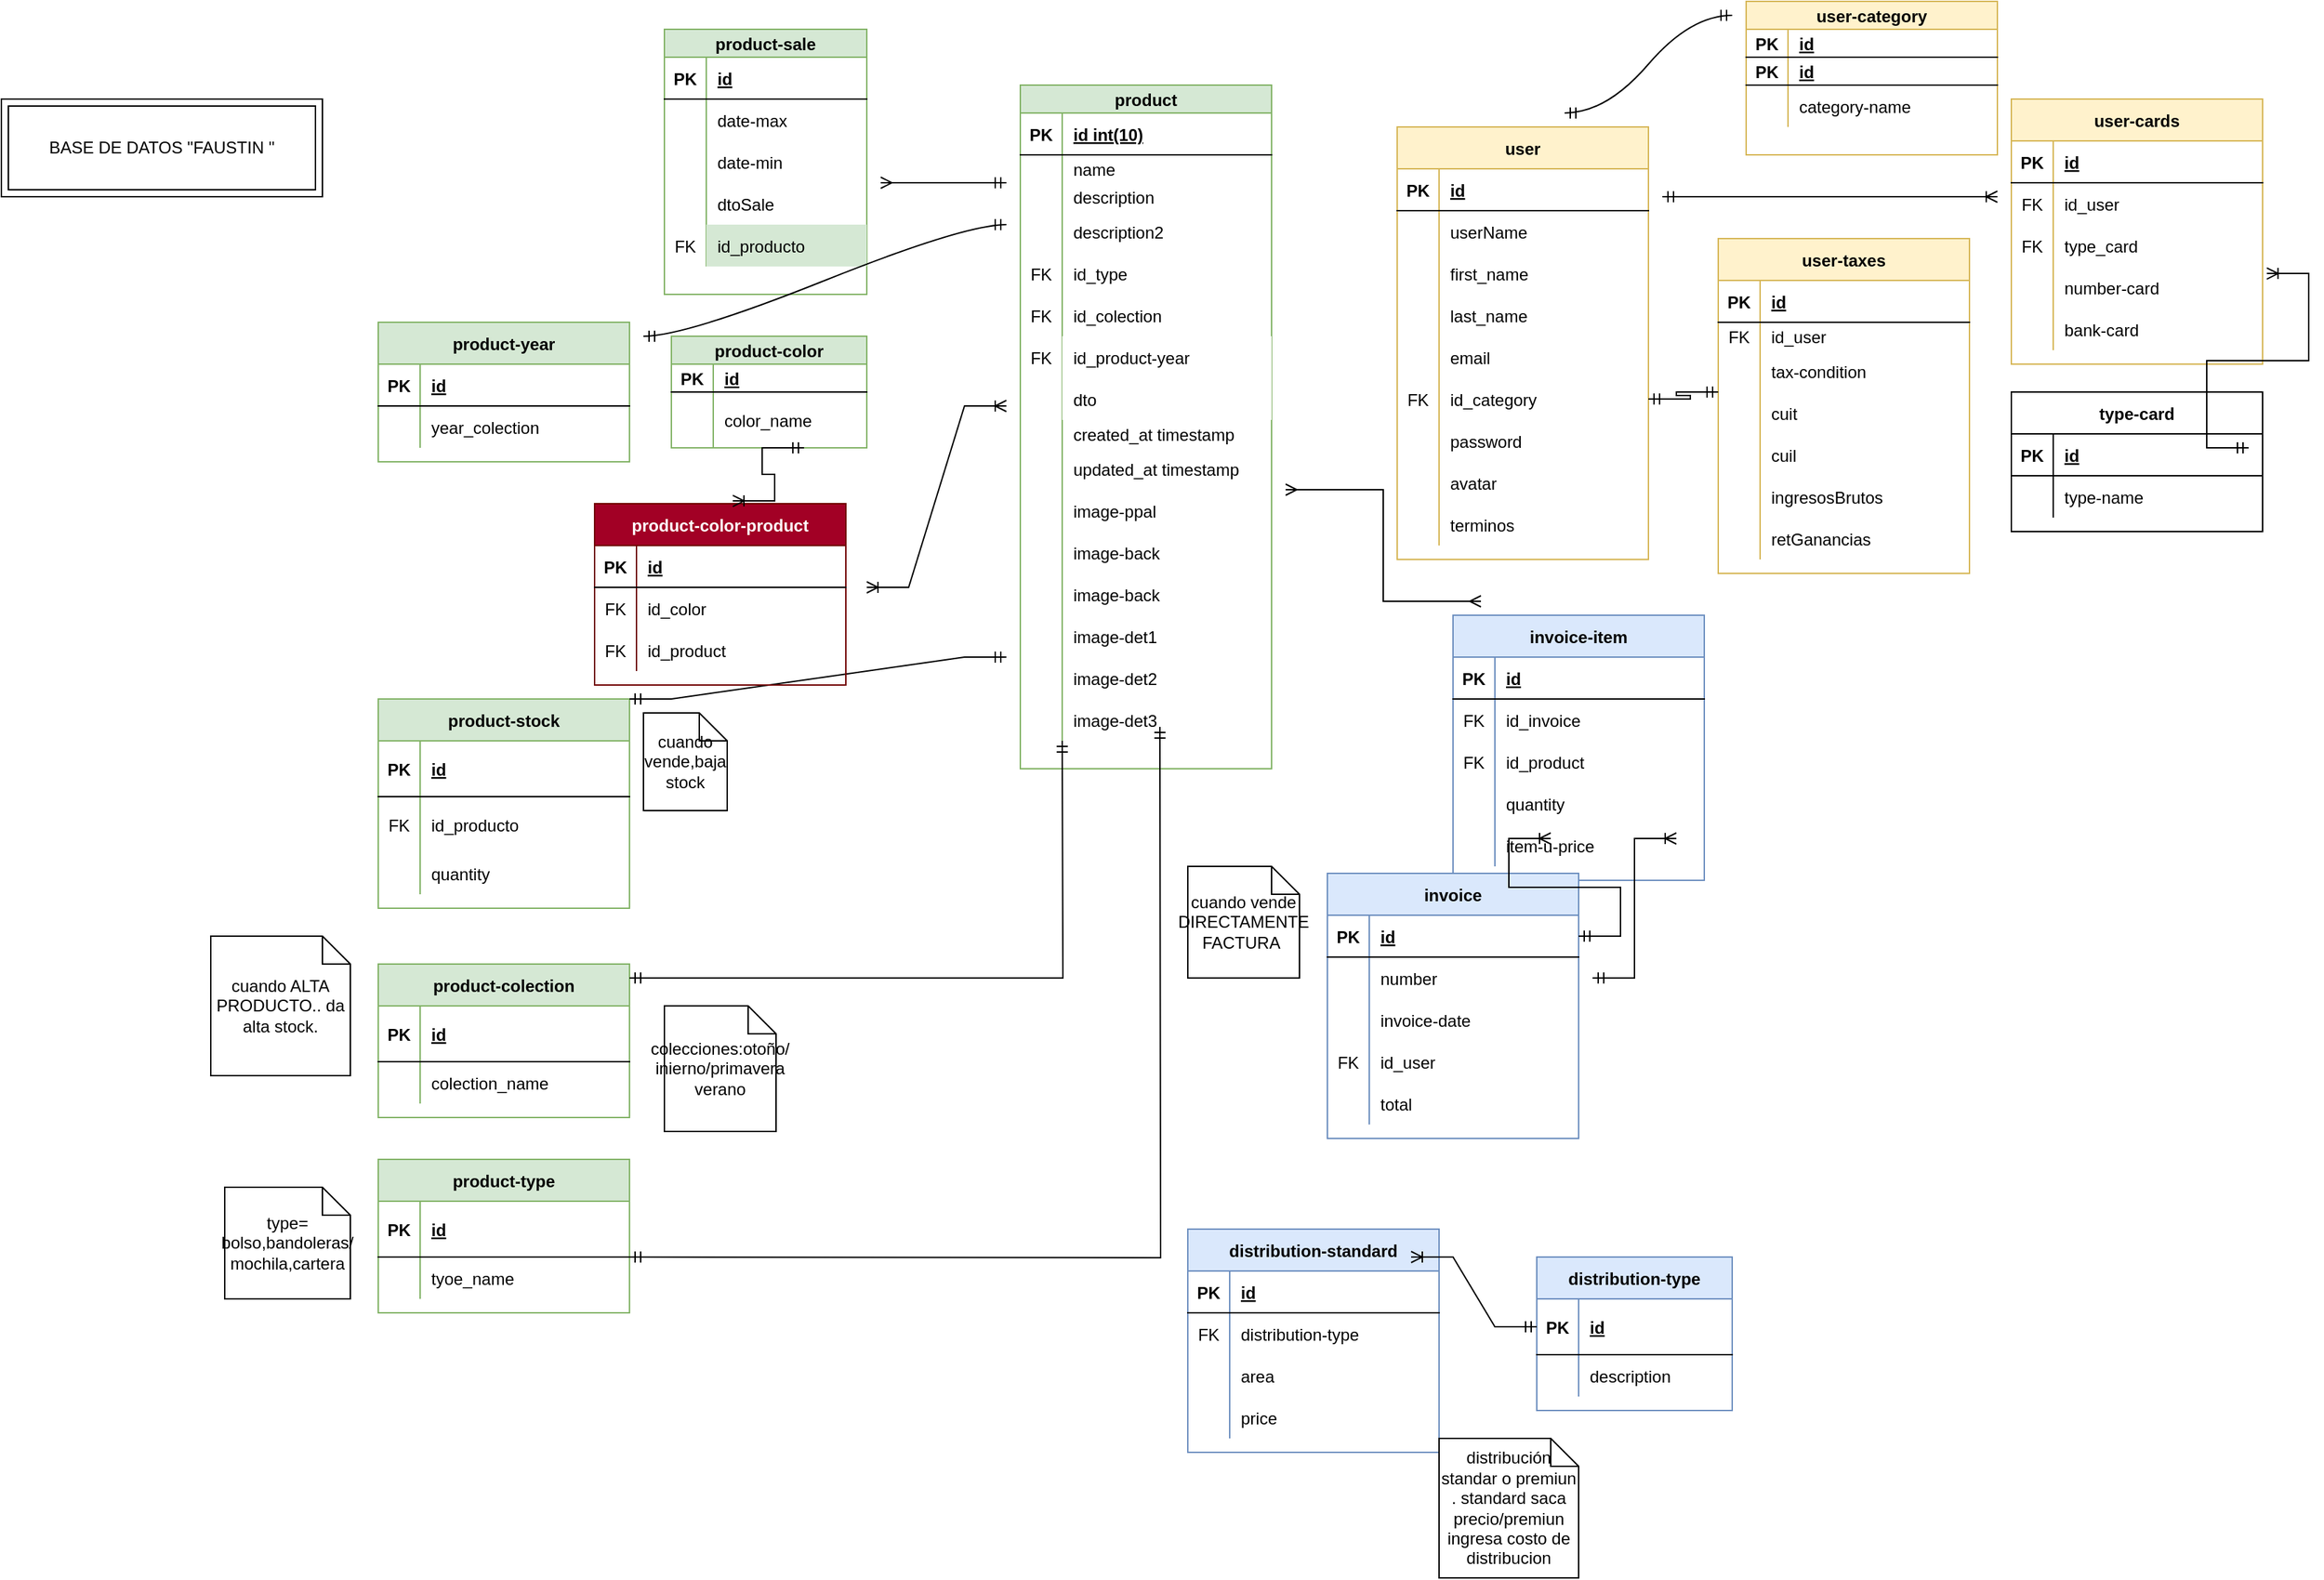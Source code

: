 <mxfile version="17.4.4" type="device" pages="2"><diagram id="m3TYFFZ020LS8tAUDZ9i" name="Page-1"><mxGraphModel dx="868" dy="385" grid="1" gridSize="10" guides="1" tooltips="1" connect="1" arrows="1" fold="1" page="1" pageScale="1" pageWidth="2336" pageHeight="1654" math="0" shadow="0"><root><mxCell id="0"/><mxCell id="1" parent="0"/><mxCell id="cFaOi8_T22NZxntfxJmU-1" value="product" style="shape=table;startSize=20;container=1;collapsible=1;childLayout=tableLayout;fixedRows=1;rowLines=0;fontStyle=1;align=center;resizeLast=1;fillColor=#d5e8d4;strokeColor=#82b366;" parent="1" vertex="1"><mxGeometry x="780" y="70" width="180" height="490" as="geometry"/></mxCell><mxCell id="cFaOi8_T22NZxntfxJmU-2" value="" style="shape=tableRow;horizontal=0;startSize=0;swimlaneHead=0;swimlaneBody=0;fillColor=none;collapsible=0;dropTarget=0;points=[[0,0.5],[1,0.5]];portConstraint=eastwest;top=0;left=0;right=0;bottom=1;" parent="cFaOi8_T22NZxntfxJmU-1" vertex="1"><mxGeometry y="20" width="180" height="30" as="geometry"/></mxCell><mxCell id="cFaOi8_T22NZxntfxJmU-3" value="PK" style="shape=partialRectangle;connectable=0;fillColor=none;top=0;left=0;bottom=0;right=0;fontStyle=1;overflow=hidden;" parent="cFaOi8_T22NZxntfxJmU-2" vertex="1"><mxGeometry width="30" height="30" as="geometry"><mxRectangle width="30" height="30" as="alternateBounds"/></mxGeometry></mxCell><mxCell id="cFaOi8_T22NZxntfxJmU-4" value="id int(10)" style="shape=partialRectangle;connectable=0;fillColor=none;top=0;left=0;bottom=0;right=0;align=left;spacingLeft=6;fontStyle=5;overflow=hidden;" parent="cFaOi8_T22NZxntfxJmU-2" vertex="1"><mxGeometry x="30" width="150" height="30" as="geometry"><mxRectangle width="150" height="30" as="alternateBounds"/></mxGeometry></mxCell><mxCell id="cFaOi8_T22NZxntfxJmU-5" value="" style="shape=tableRow;horizontal=0;startSize=0;swimlaneHead=0;swimlaneBody=0;fillColor=none;collapsible=0;dropTarget=0;points=[[0,0.5],[1,0.5]];portConstraint=eastwest;top=0;left=0;right=0;bottom=0;" parent="cFaOi8_T22NZxntfxJmU-1" vertex="1"><mxGeometry y="50" width="180" height="20" as="geometry"/></mxCell><mxCell id="cFaOi8_T22NZxntfxJmU-6" value="" style="shape=partialRectangle;connectable=0;fillColor=none;top=0;left=0;bottom=0;right=0;editable=1;overflow=hidden;" parent="cFaOi8_T22NZxntfxJmU-5" vertex="1"><mxGeometry width="30" height="20" as="geometry"><mxRectangle width="30" height="20" as="alternateBounds"/></mxGeometry></mxCell><mxCell id="cFaOi8_T22NZxntfxJmU-7" value="name" style="shape=partialRectangle;connectable=0;fillColor=none;top=0;left=0;bottom=0;right=0;align=left;spacingLeft=6;overflow=hidden;" parent="cFaOi8_T22NZxntfxJmU-5" vertex="1"><mxGeometry x="30" width="150" height="20" as="geometry"><mxRectangle width="150" height="20" as="alternateBounds"/></mxGeometry></mxCell><mxCell id="cFaOi8_T22NZxntfxJmU-8" value="" style="shape=tableRow;horizontal=0;startSize=0;swimlaneHead=0;swimlaneBody=0;fillColor=none;collapsible=0;dropTarget=0;points=[[0,0.5],[1,0.5]];portConstraint=eastwest;top=0;left=0;right=0;bottom=0;" parent="cFaOi8_T22NZxntfxJmU-1" vertex="1"><mxGeometry y="70" width="180" height="20" as="geometry"/></mxCell><mxCell id="cFaOi8_T22NZxntfxJmU-9" value="" style="shape=partialRectangle;connectable=0;fillColor=none;top=0;left=0;bottom=0;right=0;editable=1;overflow=hidden;" parent="cFaOi8_T22NZxntfxJmU-8" vertex="1"><mxGeometry width="30" height="20" as="geometry"><mxRectangle width="30" height="20" as="alternateBounds"/></mxGeometry></mxCell><mxCell id="cFaOi8_T22NZxntfxJmU-10" value="description" style="shape=partialRectangle;connectable=0;fillColor=none;top=0;left=0;bottom=0;right=0;align=left;spacingLeft=6;overflow=hidden;" parent="cFaOi8_T22NZxntfxJmU-8" vertex="1"><mxGeometry x="30" width="150" height="20" as="geometry"><mxRectangle width="150" height="20" as="alternateBounds"/></mxGeometry></mxCell><mxCell id="cFaOi8_T22NZxntfxJmU-11" value="" style="shape=tableRow;horizontal=0;startSize=0;swimlaneHead=0;swimlaneBody=0;fillColor=none;collapsible=0;dropTarget=0;points=[[0,0.5],[1,0.5]];portConstraint=eastwest;top=0;left=0;right=0;bottom=0;" parent="cFaOi8_T22NZxntfxJmU-1" vertex="1"><mxGeometry y="90" width="180" height="30" as="geometry"/></mxCell><mxCell id="cFaOi8_T22NZxntfxJmU-12" value="" style="shape=partialRectangle;connectable=0;fillColor=none;top=0;left=0;bottom=0;right=0;editable=1;overflow=hidden;" parent="cFaOi8_T22NZxntfxJmU-11" vertex="1"><mxGeometry width="30" height="30" as="geometry"><mxRectangle width="30" height="30" as="alternateBounds"/></mxGeometry></mxCell><mxCell id="cFaOi8_T22NZxntfxJmU-13" value="description2" style="shape=partialRectangle;connectable=0;fillColor=none;top=0;left=0;bottom=0;right=0;align=left;spacingLeft=6;overflow=hidden;" parent="cFaOi8_T22NZxntfxJmU-11" vertex="1"><mxGeometry x="30" width="150" height="30" as="geometry"><mxRectangle width="150" height="30" as="alternateBounds"/></mxGeometry></mxCell><mxCell id="cFaOi8_T22NZxntfxJmU-158" style="shape=tableRow;horizontal=0;startSize=0;swimlaneHead=0;swimlaneBody=0;fillColor=none;collapsible=0;dropTarget=0;points=[[0,0.5],[1,0.5]];portConstraint=eastwest;top=0;left=0;right=0;bottom=0;" parent="cFaOi8_T22NZxntfxJmU-1" vertex="1"><mxGeometry y="120" width="180" height="30" as="geometry"/></mxCell><mxCell id="cFaOi8_T22NZxntfxJmU-159" value="FK" style="shape=partialRectangle;connectable=0;fillColor=none;top=0;left=0;bottom=0;right=0;editable=1;overflow=hidden;" parent="cFaOi8_T22NZxntfxJmU-158" vertex="1"><mxGeometry width="30" height="30" as="geometry"><mxRectangle width="30" height="30" as="alternateBounds"/></mxGeometry></mxCell><mxCell id="cFaOi8_T22NZxntfxJmU-160" value="id_type" style="shape=partialRectangle;connectable=0;fillColor=none;top=0;left=0;bottom=0;right=0;align=left;spacingLeft=6;overflow=hidden;" parent="cFaOi8_T22NZxntfxJmU-158" vertex="1"><mxGeometry x="30" width="150" height="30" as="geometry"><mxRectangle width="150" height="30" as="alternateBounds"/></mxGeometry></mxCell><mxCell id="cFaOi8_T22NZxntfxJmU-161" style="shape=tableRow;horizontal=0;startSize=0;swimlaneHead=0;swimlaneBody=0;fillColor=none;collapsible=0;dropTarget=0;points=[[0,0.5],[1,0.5]];portConstraint=eastwest;top=0;left=0;right=0;bottom=0;" parent="cFaOi8_T22NZxntfxJmU-1" vertex="1"><mxGeometry y="150" width="180" height="30" as="geometry"/></mxCell><mxCell id="cFaOi8_T22NZxntfxJmU-162" value="FK" style="shape=partialRectangle;connectable=0;fillColor=none;top=0;left=0;bottom=0;right=0;editable=1;overflow=hidden;" parent="cFaOi8_T22NZxntfxJmU-161" vertex="1"><mxGeometry width="30" height="30" as="geometry"><mxRectangle width="30" height="30" as="alternateBounds"/></mxGeometry></mxCell><mxCell id="cFaOi8_T22NZxntfxJmU-163" value="id_colection" style="shape=partialRectangle;connectable=0;fillColor=none;top=0;left=0;bottom=0;right=0;align=left;spacingLeft=6;overflow=hidden;" parent="cFaOi8_T22NZxntfxJmU-161" vertex="1"><mxGeometry x="30" width="150" height="30" as="geometry"><mxRectangle width="150" height="30" as="alternateBounds"/></mxGeometry></mxCell><mxCell id="cFaOi8_T22NZxntfxJmU-63" style="shape=tableRow;horizontal=0;startSize=0;swimlaneHead=0;swimlaneBody=0;fillColor=none;collapsible=0;dropTarget=0;points=[[0,0.5],[1,0.5]];portConstraint=eastwest;top=0;left=0;right=0;bottom=0;" parent="cFaOi8_T22NZxntfxJmU-1" vertex="1"><mxGeometry y="180" width="180" height="30" as="geometry"/></mxCell><mxCell id="cFaOi8_T22NZxntfxJmU-64" value="FK" style="shape=partialRectangle;connectable=0;fillColor=none;top=0;left=0;bottom=0;right=0;editable=1;overflow=hidden;" parent="cFaOi8_T22NZxntfxJmU-63" vertex="1"><mxGeometry width="30" height="30" as="geometry"><mxRectangle width="30" height="30" as="alternateBounds"/></mxGeometry></mxCell><mxCell id="cFaOi8_T22NZxntfxJmU-65" value="id_product-year" style="shape=partialRectangle;connectable=0;top=0;left=0;bottom=0;right=0;align=left;spacingLeft=6;overflow=hidden;" parent="cFaOi8_T22NZxntfxJmU-63" vertex="1"><mxGeometry x="30" width="150" height="30" as="geometry"><mxRectangle width="150" height="30" as="alternateBounds"/></mxGeometry></mxCell><mxCell id="lz7YtF1ndGQgketpqeuZ-1" style="shape=tableRow;horizontal=0;startSize=0;swimlaneHead=0;swimlaneBody=0;fillColor=none;collapsible=0;dropTarget=0;points=[[0,0.5],[1,0.5]];portConstraint=eastwest;top=0;left=0;right=0;bottom=0;" vertex="1" parent="cFaOi8_T22NZxntfxJmU-1"><mxGeometry y="210" width="180" height="30" as="geometry"/></mxCell><mxCell id="lz7YtF1ndGQgketpqeuZ-2" style="shape=partialRectangle;connectable=0;fillColor=none;top=0;left=0;bottom=0;right=0;editable=1;overflow=hidden;" vertex="1" parent="lz7YtF1ndGQgketpqeuZ-1"><mxGeometry width="30" height="30" as="geometry"><mxRectangle width="30" height="30" as="alternateBounds"/></mxGeometry></mxCell><mxCell id="lz7YtF1ndGQgketpqeuZ-3" value="dto" style="shape=partialRectangle;connectable=0;top=0;left=0;bottom=0;right=0;align=left;spacingLeft=6;overflow=hidden;" vertex="1" parent="lz7YtF1ndGQgketpqeuZ-1"><mxGeometry x="30" width="150" height="30" as="geometry"><mxRectangle width="150" height="30" as="alternateBounds"/></mxGeometry></mxCell><mxCell id="cFaOi8_T22NZxntfxJmU-14" style="shape=tableRow;horizontal=0;startSize=0;swimlaneHead=0;swimlaneBody=0;fillColor=none;collapsible=0;dropTarget=0;points=[[0,0.5],[1,0.5]];portConstraint=eastwest;top=0;left=0;right=0;bottom=0;" parent="cFaOi8_T22NZxntfxJmU-1" vertex="1"><mxGeometry y="240" width="180" height="20" as="geometry"/></mxCell><mxCell id="cFaOi8_T22NZxntfxJmU-15" style="shape=partialRectangle;connectable=0;fillColor=none;top=0;left=0;bottom=0;right=0;editable=1;overflow=hidden;" parent="cFaOi8_T22NZxntfxJmU-14" vertex="1"><mxGeometry width="30" height="20" as="geometry"><mxRectangle width="30" height="20" as="alternateBounds"/></mxGeometry></mxCell><mxCell id="cFaOi8_T22NZxntfxJmU-16" value="created_at timestamp" style="shape=partialRectangle;connectable=0;fillColor=none;top=0;left=0;bottom=0;right=0;align=left;spacingLeft=6;overflow=hidden;" parent="cFaOi8_T22NZxntfxJmU-14" vertex="1"><mxGeometry x="30" width="150" height="20" as="geometry"><mxRectangle width="150" height="20" as="alternateBounds"/></mxGeometry></mxCell><mxCell id="cFaOi8_T22NZxntfxJmU-17" style="shape=tableRow;horizontal=0;startSize=0;swimlaneHead=0;swimlaneBody=0;fillColor=none;collapsible=0;dropTarget=0;points=[[0,0.5],[1,0.5]];portConstraint=eastwest;top=0;left=0;right=0;bottom=0;" parent="cFaOi8_T22NZxntfxJmU-1" vertex="1"><mxGeometry y="260" width="180" height="30" as="geometry"/></mxCell><mxCell id="cFaOi8_T22NZxntfxJmU-18" style="shape=partialRectangle;connectable=0;fillColor=none;top=0;left=0;bottom=0;right=0;editable=1;overflow=hidden;" parent="cFaOi8_T22NZxntfxJmU-17" vertex="1"><mxGeometry width="30" height="30" as="geometry"><mxRectangle width="30" height="30" as="alternateBounds"/></mxGeometry></mxCell><mxCell id="cFaOi8_T22NZxntfxJmU-19" value="updated_at timestamp" style="shape=partialRectangle;connectable=0;fillColor=none;top=0;left=0;bottom=0;right=0;align=left;spacingLeft=6;overflow=hidden;" parent="cFaOi8_T22NZxntfxJmU-17" vertex="1"><mxGeometry x="30" width="150" height="30" as="geometry"><mxRectangle width="150" height="30" as="alternateBounds"/></mxGeometry></mxCell><mxCell id="-OEzEuIokasD9gIQEEFx-12" style="shape=tableRow;horizontal=0;startSize=0;swimlaneHead=0;swimlaneBody=0;fillColor=none;collapsible=0;dropTarget=0;points=[[0,0.5],[1,0.5]];portConstraint=eastwest;top=0;left=0;right=0;bottom=0;" parent="cFaOi8_T22NZxntfxJmU-1" vertex="1"><mxGeometry y="290" width="180" height="30" as="geometry"/></mxCell><mxCell id="-OEzEuIokasD9gIQEEFx-13" style="shape=partialRectangle;connectable=0;fillColor=none;top=0;left=0;bottom=0;right=0;editable=1;overflow=hidden;" parent="-OEzEuIokasD9gIQEEFx-12" vertex="1"><mxGeometry width="30" height="30" as="geometry"><mxRectangle width="30" height="30" as="alternateBounds"/></mxGeometry></mxCell><mxCell id="-OEzEuIokasD9gIQEEFx-14" value="image-ppal" style="shape=partialRectangle;connectable=0;fillColor=none;top=0;left=0;bottom=0;right=0;align=left;spacingLeft=6;overflow=hidden;" parent="-OEzEuIokasD9gIQEEFx-12" vertex="1"><mxGeometry x="30" width="150" height="30" as="geometry"><mxRectangle width="150" height="30" as="alternateBounds"/></mxGeometry></mxCell><mxCell id="-OEzEuIokasD9gIQEEFx-57" style="shape=tableRow;horizontal=0;startSize=0;swimlaneHead=0;swimlaneBody=0;fillColor=none;collapsible=0;dropTarget=0;points=[[0,0.5],[1,0.5]];portConstraint=eastwest;top=0;left=0;right=0;bottom=0;" parent="cFaOi8_T22NZxntfxJmU-1" vertex="1"><mxGeometry y="320" width="180" height="30" as="geometry"/></mxCell><mxCell id="-OEzEuIokasD9gIQEEFx-58" style="shape=partialRectangle;connectable=0;fillColor=none;top=0;left=0;bottom=0;right=0;editable=1;overflow=hidden;" parent="-OEzEuIokasD9gIQEEFx-57" vertex="1"><mxGeometry width="30" height="30" as="geometry"><mxRectangle width="30" height="30" as="alternateBounds"/></mxGeometry></mxCell><mxCell id="-OEzEuIokasD9gIQEEFx-59" value="image-back" style="shape=partialRectangle;connectable=0;fillColor=none;top=0;left=0;bottom=0;right=0;align=left;spacingLeft=6;overflow=hidden;" parent="-OEzEuIokasD9gIQEEFx-57" vertex="1"><mxGeometry x="30" width="150" height="30" as="geometry"><mxRectangle width="150" height="30" as="alternateBounds"/></mxGeometry></mxCell><mxCell id="-OEzEuIokasD9gIQEEFx-9" style="shape=tableRow;horizontal=0;startSize=0;swimlaneHead=0;swimlaneBody=0;fillColor=none;collapsible=0;dropTarget=0;points=[[0,0.5],[1,0.5]];portConstraint=eastwest;top=0;left=0;right=0;bottom=0;" parent="cFaOi8_T22NZxntfxJmU-1" vertex="1"><mxGeometry y="350" width="180" height="30" as="geometry"/></mxCell><mxCell id="-OEzEuIokasD9gIQEEFx-10" style="shape=partialRectangle;connectable=0;fillColor=none;top=0;left=0;bottom=0;right=0;editable=1;overflow=hidden;" parent="-OEzEuIokasD9gIQEEFx-9" vertex="1"><mxGeometry width="30" height="30" as="geometry"><mxRectangle width="30" height="30" as="alternateBounds"/></mxGeometry></mxCell><mxCell id="-OEzEuIokasD9gIQEEFx-11" value="image-back" style="shape=partialRectangle;connectable=0;fillColor=none;top=0;left=0;bottom=0;right=0;align=left;spacingLeft=6;overflow=hidden;" parent="-OEzEuIokasD9gIQEEFx-9" vertex="1"><mxGeometry x="30" width="150" height="30" as="geometry"><mxRectangle width="150" height="30" as="alternateBounds"/></mxGeometry></mxCell><mxCell id="-OEzEuIokasD9gIQEEFx-6" style="shape=tableRow;horizontal=0;startSize=0;swimlaneHead=0;swimlaneBody=0;fillColor=none;collapsible=0;dropTarget=0;points=[[0,0.5],[1,0.5]];portConstraint=eastwest;top=0;left=0;right=0;bottom=0;" parent="cFaOi8_T22NZxntfxJmU-1" vertex="1"><mxGeometry y="380" width="180" height="30" as="geometry"/></mxCell><mxCell id="-OEzEuIokasD9gIQEEFx-7" style="shape=partialRectangle;connectable=0;fillColor=none;top=0;left=0;bottom=0;right=0;editable=1;overflow=hidden;" parent="-OEzEuIokasD9gIQEEFx-6" vertex="1"><mxGeometry width="30" height="30" as="geometry"><mxRectangle width="30" height="30" as="alternateBounds"/></mxGeometry></mxCell><mxCell id="-OEzEuIokasD9gIQEEFx-8" value="image-det1" style="shape=partialRectangle;connectable=0;fillColor=none;top=0;left=0;bottom=0;right=0;align=left;spacingLeft=6;overflow=hidden;" parent="-OEzEuIokasD9gIQEEFx-6" vertex="1"><mxGeometry x="30" width="150" height="30" as="geometry"><mxRectangle width="150" height="30" as="alternateBounds"/></mxGeometry></mxCell><mxCell id="-OEzEuIokasD9gIQEEFx-15" style="shape=tableRow;horizontal=0;startSize=0;swimlaneHead=0;swimlaneBody=0;fillColor=none;collapsible=0;dropTarget=0;points=[[0,0.5],[1,0.5]];portConstraint=eastwest;top=0;left=0;right=0;bottom=0;" parent="cFaOi8_T22NZxntfxJmU-1" vertex="1"><mxGeometry y="410" width="180" height="30" as="geometry"/></mxCell><mxCell id="-OEzEuIokasD9gIQEEFx-16" style="shape=partialRectangle;connectable=0;fillColor=none;top=0;left=0;bottom=0;right=0;editable=1;overflow=hidden;" parent="-OEzEuIokasD9gIQEEFx-15" vertex="1"><mxGeometry width="30" height="30" as="geometry"><mxRectangle width="30" height="30" as="alternateBounds"/></mxGeometry></mxCell><mxCell id="-OEzEuIokasD9gIQEEFx-17" value="image-det2" style="shape=partialRectangle;connectable=0;fillColor=none;top=0;left=0;bottom=0;right=0;align=left;spacingLeft=6;overflow=hidden;" parent="-OEzEuIokasD9gIQEEFx-15" vertex="1"><mxGeometry x="30" width="150" height="30" as="geometry"><mxRectangle width="150" height="30" as="alternateBounds"/></mxGeometry></mxCell><mxCell id="-OEzEuIokasD9gIQEEFx-18" style="shape=tableRow;horizontal=0;startSize=0;swimlaneHead=0;swimlaneBody=0;fillColor=none;collapsible=0;dropTarget=0;points=[[0,0.5],[1,0.5]];portConstraint=eastwest;top=0;left=0;right=0;bottom=0;" parent="cFaOi8_T22NZxntfxJmU-1" vertex="1"><mxGeometry y="440" width="180" height="30" as="geometry"/></mxCell><mxCell id="-OEzEuIokasD9gIQEEFx-19" style="shape=partialRectangle;connectable=0;fillColor=none;top=0;left=0;bottom=0;right=0;editable=1;overflow=hidden;" parent="-OEzEuIokasD9gIQEEFx-18" vertex="1"><mxGeometry width="30" height="30" as="geometry"><mxRectangle width="30" height="30" as="alternateBounds"/></mxGeometry></mxCell><mxCell id="-OEzEuIokasD9gIQEEFx-20" value="image-det3" style="shape=partialRectangle;connectable=0;fillColor=none;top=0;left=0;bottom=0;right=0;align=left;spacingLeft=6;overflow=hidden;" parent="-OEzEuIokasD9gIQEEFx-18" vertex="1"><mxGeometry x="30" width="150" height="30" as="geometry"><mxRectangle width="150" height="30" as="alternateBounds"/></mxGeometry></mxCell><mxCell id="cFaOi8_T22NZxntfxJmU-34" value="product-sale" style="shape=table;startSize=20;container=1;collapsible=1;childLayout=tableLayout;fixedRows=1;rowLines=0;fontStyle=1;align=center;resizeLast=1;fillColor=#d5e8d4;strokeColor=#82b366;" parent="1" vertex="1"><mxGeometry x="525" y="30" width="145" height="190" as="geometry"/></mxCell><mxCell id="cFaOi8_T22NZxntfxJmU-35" value="" style="shape=tableRow;horizontal=0;startSize=0;swimlaneHead=0;swimlaneBody=0;fillColor=none;collapsible=0;dropTarget=0;points=[[0,0.5],[1,0.5]];portConstraint=eastwest;top=0;left=0;right=0;bottom=1;" parent="cFaOi8_T22NZxntfxJmU-34" vertex="1"><mxGeometry y="20" width="145" height="30" as="geometry"/></mxCell><mxCell id="cFaOi8_T22NZxntfxJmU-36" value="PK" style="shape=partialRectangle;connectable=0;fillColor=none;top=0;left=0;bottom=0;right=0;fontStyle=1;overflow=hidden;" parent="cFaOi8_T22NZxntfxJmU-35" vertex="1"><mxGeometry width="30" height="30" as="geometry"><mxRectangle width="30" height="30" as="alternateBounds"/></mxGeometry></mxCell><mxCell id="cFaOi8_T22NZxntfxJmU-37" value="id" style="shape=partialRectangle;connectable=0;fillColor=none;top=0;left=0;bottom=0;right=0;align=left;spacingLeft=6;fontStyle=5;overflow=hidden;" parent="cFaOi8_T22NZxntfxJmU-35" vertex="1"><mxGeometry x="30" width="115" height="30" as="geometry"><mxRectangle width="115" height="30" as="alternateBounds"/></mxGeometry></mxCell><mxCell id="cFaOi8_T22NZxntfxJmU-38" value="" style="shape=tableRow;horizontal=0;startSize=0;swimlaneHead=0;swimlaneBody=0;fillColor=none;collapsible=0;dropTarget=0;points=[[0,0.5],[1,0.5]];portConstraint=eastwest;top=0;left=0;right=0;bottom=0;" parent="cFaOi8_T22NZxntfxJmU-34" vertex="1"><mxGeometry y="50" width="145" height="30" as="geometry"/></mxCell><mxCell id="cFaOi8_T22NZxntfxJmU-39" value="" style="shape=partialRectangle;connectable=0;fillColor=none;top=0;left=0;bottom=0;right=0;editable=1;overflow=hidden;" parent="cFaOi8_T22NZxntfxJmU-38" vertex="1"><mxGeometry width="30" height="30" as="geometry"><mxRectangle width="30" height="30" as="alternateBounds"/></mxGeometry></mxCell><mxCell id="cFaOi8_T22NZxntfxJmU-40" value="date-max" style="shape=partialRectangle;connectable=0;fillColor=none;top=0;left=0;bottom=0;right=0;align=left;spacingLeft=6;overflow=hidden;" parent="cFaOi8_T22NZxntfxJmU-38" vertex="1"><mxGeometry x="30" width="115" height="30" as="geometry"><mxRectangle width="115" height="30" as="alternateBounds"/></mxGeometry></mxCell><mxCell id="-OEzEuIokasD9gIQEEFx-63" style="shape=tableRow;horizontal=0;startSize=0;swimlaneHead=0;swimlaneBody=0;fillColor=none;collapsible=0;dropTarget=0;points=[[0,0.5],[1,0.5]];portConstraint=eastwest;top=0;left=0;right=0;bottom=0;" parent="cFaOi8_T22NZxntfxJmU-34" vertex="1"><mxGeometry y="80" width="145" height="30" as="geometry"/></mxCell><mxCell id="-OEzEuIokasD9gIQEEFx-64" style="shape=partialRectangle;connectable=0;fillColor=none;top=0;left=0;bottom=0;right=0;editable=1;overflow=hidden;" parent="-OEzEuIokasD9gIQEEFx-63" vertex="1"><mxGeometry width="30" height="30" as="geometry"><mxRectangle width="30" height="30" as="alternateBounds"/></mxGeometry></mxCell><mxCell id="-OEzEuIokasD9gIQEEFx-65" value="date-min" style="shape=partialRectangle;connectable=0;fillColor=none;top=0;left=0;bottom=0;right=0;align=left;spacingLeft=6;overflow=hidden;" parent="-OEzEuIokasD9gIQEEFx-63" vertex="1"><mxGeometry x="30" width="115" height="30" as="geometry"><mxRectangle width="115" height="30" as="alternateBounds"/></mxGeometry></mxCell><mxCell id="cFaOi8_T22NZxntfxJmU-41" value="" style="shape=tableRow;horizontal=0;startSize=0;swimlaneHead=0;swimlaneBody=0;fillColor=none;collapsible=0;dropTarget=0;points=[[0,0.5],[1,0.5]];portConstraint=eastwest;top=0;left=0;right=0;bottom=0;" parent="cFaOi8_T22NZxntfxJmU-34" vertex="1"><mxGeometry y="110" width="145" height="30" as="geometry"/></mxCell><mxCell id="cFaOi8_T22NZxntfxJmU-42" value="" style="shape=partialRectangle;connectable=0;fillColor=none;top=0;left=0;bottom=0;right=0;editable=1;overflow=hidden;" parent="cFaOi8_T22NZxntfxJmU-41" vertex="1"><mxGeometry width="30" height="30" as="geometry"><mxRectangle width="30" height="30" as="alternateBounds"/></mxGeometry></mxCell><mxCell id="cFaOi8_T22NZxntfxJmU-43" value="dtoSale" style="shape=partialRectangle;connectable=0;fillColor=none;top=0;left=0;bottom=0;right=0;align=left;spacingLeft=6;overflow=hidden;" parent="cFaOi8_T22NZxntfxJmU-41" vertex="1"><mxGeometry x="30" width="115" height="30" as="geometry"><mxRectangle width="115" height="30" as="alternateBounds"/></mxGeometry></mxCell><mxCell id="cFaOi8_T22NZxntfxJmU-44" value="" style="shape=tableRow;horizontal=0;startSize=0;swimlaneHead=0;swimlaneBody=0;fillColor=none;collapsible=0;dropTarget=0;points=[[0,0.5],[1,0.5]];portConstraint=eastwest;top=0;left=0;right=0;bottom=0;" parent="cFaOi8_T22NZxntfxJmU-34" vertex="1"><mxGeometry y="140" width="145" height="30" as="geometry"/></mxCell><mxCell id="cFaOi8_T22NZxntfxJmU-45" value="FK" style="shape=partialRectangle;connectable=0;fillColor=none;top=0;left=0;bottom=0;right=0;editable=1;overflow=hidden;" parent="cFaOi8_T22NZxntfxJmU-44" vertex="1"><mxGeometry width="30" height="30" as="geometry"><mxRectangle width="30" height="30" as="alternateBounds"/></mxGeometry></mxCell><mxCell id="cFaOi8_T22NZxntfxJmU-46" value="id_producto" style="shape=partialRectangle;connectable=0;fillColor=#d5e8d4;top=0;left=0;bottom=0;right=0;align=left;spacingLeft=6;overflow=hidden;strokeColor=#82b366;" parent="cFaOi8_T22NZxntfxJmU-44" vertex="1"><mxGeometry x="30" width="115" height="30" as="geometry"><mxRectangle width="115" height="30" as="alternateBounds"/></mxGeometry></mxCell><mxCell id="cFaOi8_T22NZxntfxJmU-50" value="product-year" style="shape=table;startSize=30;container=1;collapsible=1;childLayout=tableLayout;fixedRows=1;rowLines=0;fontStyle=1;align=center;resizeLast=1;fillColor=#d5e8d4;strokeColor=#82b366;" parent="1" vertex="1"><mxGeometry x="320" y="240" width="180" height="100" as="geometry"/></mxCell><mxCell id="cFaOi8_T22NZxntfxJmU-51" value="" style="shape=tableRow;horizontal=0;startSize=0;swimlaneHead=0;swimlaneBody=0;fillColor=none;collapsible=0;dropTarget=0;points=[[0,0.5],[1,0.5]];portConstraint=eastwest;top=0;left=0;right=0;bottom=1;" parent="cFaOi8_T22NZxntfxJmU-50" vertex="1"><mxGeometry y="30" width="180" height="30" as="geometry"/></mxCell><mxCell id="cFaOi8_T22NZxntfxJmU-52" value="PK" style="shape=partialRectangle;connectable=0;fillColor=none;top=0;left=0;bottom=0;right=0;fontStyle=1;overflow=hidden;" parent="cFaOi8_T22NZxntfxJmU-51" vertex="1"><mxGeometry width="30" height="30" as="geometry"><mxRectangle width="30" height="30" as="alternateBounds"/></mxGeometry></mxCell><mxCell id="cFaOi8_T22NZxntfxJmU-53" value="id" style="shape=partialRectangle;connectable=0;fillColor=none;top=0;left=0;bottom=0;right=0;align=left;spacingLeft=6;fontStyle=5;overflow=hidden;" parent="cFaOi8_T22NZxntfxJmU-51" vertex="1"><mxGeometry x="30" width="150" height="30" as="geometry"><mxRectangle width="150" height="30" as="alternateBounds"/></mxGeometry></mxCell><mxCell id="cFaOi8_T22NZxntfxJmU-54" value="" style="shape=tableRow;horizontal=0;startSize=0;swimlaneHead=0;swimlaneBody=0;fillColor=none;collapsible=0;dropTarget=0;points=[[0,0.5],[1,0.5]];portConstraint=eastwest;top=0;left=0;right=0;bottom=0;" parent="cFaOi8_T22NZxntfxJmU-50" vertex="1"><mxGeometry y="60" width="180" height="30" as="geometry"/></mxCell><mxCell id="cFaOi8_T22NZxntfxJmU-55" value="" style="shape=partialRectangle;connectable=0;fillColor=none;top=0;left=0;bottom=0;right=0;editable=1;overflow=hidden;" parent="cFaOi8_T22NZxntfxJmU-54" vertex="1"><mxGeometry width="30" height="30" as="geometry"><mxRectangle width="30" height="30" as="alternateBounds"/></mxGeometry></mxCell><mxCell id="cFaOi8_T22NZxntfxJmU-56" value="year_colection" style="shape=partialRectangle;connectable=0;fillColor=none;top=0;left=0;bottom=0;right=0;align=left;spacingLeft=6;overflow=hidden;" parent="cFaOi8_T22NZxntfxJmU-54" vertex="1"><mxGeometry x="30" width="150" height="30" as="geometry"><mxRectangle width="150" height="30" as="alternateBounds"/></mxGeometry></mxCell><mxCell id="cFaOi8_T22NZxntfxJmU-67" value="product-color" style="shape=table;startSize=20;container=1;collapsible=1;childLayout=tableLayout;fixedRows=1;rowLines=0;fontStyle=1;align=center;resizeLast=1;fillColor=#d5e8d4;strokeColor=#82b366;" parent="1" vertex="1"><mxGeometry x="530" y="250" width="140" height="80" as="geometry"/></mxCell><mxCell id="cFaOi8_T22NZxntfxJmU-68" value="" style="shape=tableRow;horizontal=0;startSize=0;swimlaneHead=0;swimlaneBody=0;fillColor=none;collapsible=0;dropTarget=0;points=[[0,0.5],[1,0.5]];portConstraint=eastwest;top=0;left=0;right=0;bottom=1;" parent="cFaOi8_T22NZxntfxJmU-67" vertex="1"><mxGeometry y="20" width="140" height="20" as="geometry"/></mxCell><mxCell id="cFaOi8_T22NZxntfxJmU-69" value="PK" style="shape=partialRectangle;connectable=0;fillColor=none;top=0;left=0;bottom=0;right=0;fontStyle=1;overflow=hidden;" parent="cFaOi8_T22NZxntfxJmU-68" vertex="1"><mxGeometry width="30" height="20" as="geometry"><mxRectangle width="30" height="20" as="alternateBounds"/></mxGeometry></mxCell><mxCell id="cFaOi8_T22NZxntfxJmU-70" value="id" style="shape=partialRectangle;connectable=0;fillColor=none;top=0;left=0;bottom=0;right=0;align=left;spacingLeft=6;fontStyle=5;overflow=hidden;" parent="cFaOi8_T22NZxntfxJmU-68" vertex="1"><mxGeometry x="30" width="110" height="20" as="geometry"><mxRectangle width="110" height="20" as="alternateBounds"/></mxGeometry></mxCell><mxCell id="cFaOi8_T22NZxntfxJmU-71" value="" style="shape=tableRow;horizontal=0;startSize=0;swimlaneHead=0;swimlaneBody=0;fillColor=none;collapsible=0;dropTarget=0;points=[[0,0.5],[1,0.5]];portConstraint=eastwest;top=0;left=0;right=0;bottom=0;" parent="cFaOi8_T22NZxntfxJmU-67" vertex="1"><mxGeometry y="40" width="140" height="40" as="geometry"/></mxCell><mxCell id="cFaOi8_T22NZxntfxJmU-72" value="" style="shape=partialRectangle;connectable=0;fillColor=none;top=0;left=0;bottom=0;right=0;editable=1;overflow=hidden;" parent="cFaOi8_T22NZxntfxJmU-71" vertex="1"><mxGeometry width="30" height="40" as="geometry"><mxRectangle width="30" height="40" as="alternateBounds"/></mxGeometry></mxCell><mxCell id="cFaOi8_T22NZxntfxJmU-73" value="color_name" style="shape=partialRectangle;connectable=0;fillColor=none;top=0;left=0;bottom=0;right=0;align=left;spacingLeft=6;overflow=hidden;" parent="cFaOi8_T22NZxntfxJmU-71" vertex="1"><mxGeometry x="30" width="110" height="40" as="geometry"><mxRectangle width="110" height="40" as="alternateBounds"/></mxGeometry></mxCell><mxCell id="cFaOi8_T22NZxntfxJmU-125" value="product-stock" style="shape=table;startSize=30;container=1;collapsible=1;childLayout=tableLayout;fixedRows=1;rowLines=0;fontStyle=1;align=center;resizeLast=1;fillColor=#d5e8d4;strokeColor=#82b366;" parent="1" vertex="1"><mxGeometry x="320" y="510" width="180" height="150" as="geometry"/></mxCell><mxCell id="cFaOi8_T22NZxntfxJmU-126" value="" style="shape=tableRow;horizontal=0;startSize=0;swimlaneHead=0;swimlaneBody=0;fillColor=none;collapsible=0;dropTarget=0;points=[[0,0.5],[1,0.5]];portConstraint=eastwest;top=0;left=0;right=0;bottom=1;" parent="cFaOi8_T22NZxntfxJmU-125" vertex="1"><mxGeometry y="30" width="180" height="40" as="geometry"/></mxCell><mxCell id="cFaOi8_T22NZxntfxJmU-127" value="PK" style="shape=partialRectangle;connectable=0;fillColor=none;top=0;left=0;bottom=0;right=0;fontStyle=1;overflow=hidden;" parent="cFaOi8_T22NZxntfxJmU-126" vertex="1"><mxGeometry width="30" height="40" as="geometry"><mxRectangle width="30" height="40" as="alternateBounds"/></mxGeometry></mxCell><mxCell id="cFaOi8_T22NZxntfxJmU-128" value="id" style="shape=partialRectangle;connectable=0;fillColor=none;top=0;left=0;bottom=0;right=0;align=left;spacingLeft=6;fontStyle=5;overflow=hidden;" parent="cFaOi8_T22NZxntfxJmU-126" vertex="1"><mxGeometry x="30" width="150" height="40" as="geometry"><mxRectangle width="150" height="40" as="alternateBounds"/></mxGeometry></mxCell><mxCell id="cFaOi8_T22NZxntfxJmU-129" value="" style="shape=tableRow;horizontal=0;startSize=0;swimlaneHead=0;swimlaneBody=0;fillColor=none;collapsible=0;dropTarget=0;points=[[0,0.5],[1,0.5]];portConstraint=eastwest;top=0;left=0;right=0;bottom=0;" parent="cFaOi8_T22NZxntfxJmU-125" vertex="1"><mxGeometry y="70" width="180" height="40" as="geometry"/></mxCell><mxCell id="cFaOi8_T22NZxntfxJmU-130" value="FK" style="shape=partialRectangle;connectable=0;fillColor=none;top=0;left=0;bottom=0;right=0;editable=1;overflow=hidden;" parent="cFaOi8_T22NZxntfxJmU-129" vertex="1"><mxGeometry width="30" height="40" as="geometry"><mxRectangle width="30" height="40" as="alternateBounds"/></mxGeometry></mxCell><mxCell id="cFaOi8_T22NZxntfxJmU-131" value="id_producto" style="shape=partialRectangle;connectable=0;fillColor=none;top=0;left=0;bottom=0;right=0;align=left;spacingLeft=6;overflow=hidden;" parent="cFaOi8_T22NZxntfxJmU-129" vertex="1"><mxGeometry x="30" width="150" height="40" as="geometry"><mxRectangle width="150" height="40" as="alternateBounds"/></mxGeometry></mxCell><mxCell id="cFaOi8_T22NZxntfxJmU-135" value="" style="shape=tableRow;horizontal=0;startSize=0;swimlaneHead=0;swimlaneBody=0;fillColor=none;collapsible=0;dropTarget=0;points=[[0,0.5],[1,0.5]];portConstraint=eastwest;top=0;left=0;right=0;bottom=0;" parent="cFaOi8_T22NZxntfxJmU-125" vertex="1"><mxGeometry y="110" width="180" height="30" as="geometry"/></mxCell><mxCell id="cFaOi8_T22NZxntfxJmU-136" value="" style="shape=partialRectangle;connectable=0;fillColor=none;top=0;left=0;bottom=0;right=0;editable=1;overflow=hidden;" parent="cFaOi8_T22NZxntfxJmU-135" vertex="1"><mxGeometry width="30" height="30" as="geometry"><mxRectangle width="30" height="30" as="alternateBounds"/></mxGeometry></mxCell><mxCell id="cFaOi8_T22NZxntfxJmU-137" value="quantity" style="shape=partialRectangle;connectable=0;fillColor=none;top=0;left=0;bottom=0;right=0;align=left;spacingLeft=6;overflow=hidden;" parent="cFaOi8_T22NZxntfxJmU-135" vertex="1"><mxGeometry x="30" width="150" height="30" as="geometry"><mxRectangle width="150" height="30" as="alternateBounds"/></mxGeometry></mxCell><mxCell id="cFaOi8_T22NZxntfxJmU-145" value="product-colection" style="shape=table;startSize=30;container=1;collapsible=1;childLayout=tableLayout;fixedRows=1;rowLines=0;fontStyle=1;align=center;resizeLast=1;fillColor=#d5e8d4;strokeColor=#82b366;" parent="1" vertex="1"><mxGeometry x="320" y="700" width="180" height="110" as="geometry"/></mxCell><mxCell id="cFaOi8_T22NZxntfxJmU-146" value="" style="shape=tableRow;horizontal=0;startSize=0;swimlaneHead=0;swimlaneBody=0;fillColor=none;collapsible=0;dropTarget=0;points=[[0,0.5],[1,0.5]];portConstraint=eastwest;top=0;left=0;right=0;bottom=1;" parent="cFaOi8_T22NZxntfxJmU-145" vertex="1"><mxGeometry y="30" width="180" height="40" as="geometry"/></mxCell><mxCell id="cFaOi8_T22NZxntfxJmU-147" value="PK" style="shape=partialRectangle;connectable=0;fillColor=none;top=0;left=0;bottom=0;right=0;fontStyle=1;overflow=hidden;" parent="cFaOi8_T22NZxntfxJmU-146" vertex="1"><mxGeometry width="30" height="40" as="geometry"><mxRectangle width="30" height="40" as="alternateBounds"/></mxGeometry></mxCell><mxCell id="cFaOi8_T22NZxntfxJmU-148" value="id" style="shape=partialRectangle;connectable=0;fillColor=none;top=0;left=0;bottom=0;right=0;align=left;spacingLeft=6;fontStyle=5;overflow=hidden;" parent="cFaOi8_T22NZxntfxJmU-146" vertex="1"><mxGeometry x="30" width="150" height="40" as="geometry"><mxRectangle width="150" height="40" as="alternateBounds"/></mxGeometry></mxCell><mxCell id="cFaOi8_T22NZxntfxJmU-149" value="" style="shape=tableRow;horizontal=0;startSize=0;swimlaneHead=0;swimlaneBody=0;fillColor=none;collapsible=0;dropTarget=0;points=[[0,0.5],[1,0.5]];portConstraint=eastwest;top=0;left=0;right=0;bottom=0;" parent="cFaOi8_T22NZxntfxJmU-145" vertex="1"><mxGeometry y="70" width="180" height="30" as="geometry"/></mxCell><mxCell id="cFaOi8_T22NZxntfxJmU-150" value="" style="shape=partialRectangle;connectable=0;fillColor=none;top=0;left=0;bottom=0;right=0;editable=1;overflow=hidden;" parent="cFaOi8_T22NZxntfxJmU-149" vertex="1"><mxGeometry width="30" height="30" as="geometry"><mxRectangle width="30" height="30" as="alternateBounds"/></mxGeometry></mxCell><mxCell id="cFaOi8_T22NZxntfxJmU-151" value="colection_name" style="shape=partialRectangle;connectable=0;fillColor=none;top=0;left=0;bottom=0;right=0;align=left;spacingLeft=6;overflow=hidden;" parent="cFaOi8_T22NZxntfxJmU-149" vertex="1"><mxGeometry x="30" width="150" height="30" as="geometry"><mxRectangle width="150" height="30" as="alternateBounds"/></mxGeometry></mxCell><mxCell id="cFaOi8_T22NZxntfxJmU-164" value="product-type" style="shape=table;startSize=30;container=1;collapsible=1;childLayout=tableLayout;fixedRows=1;rowLines=0;fontStyle=1;align=center;resizeLast=1;fillColor=#d5e8d4;strokeColor=#82b366;" parent="1" vertex="1"><mxGeometry x="320" y="840" width="180" height="110" as="geometry"/></mxCell><mxCell id="cFaOi8_T22NZxntfxJmU-165" value="" style="shape=tableRow;horizontal=0;startSize=0;swimlaneHead=0;swimlaneBody=0;fillColor=none;collapsible=0;dropTarget=0;points=[[0,0.5],[1,0.5]];portConstraint=eastwest;top=0;left=0;right=0;bottom=1;" parent="cFaOi8_T22NZxntfxJmU-164" vertex="1"><mxGeometry y="30" width="180" height="40" as="geometry"/></mxCell><mxCell id="cFaOi8_T22NZxntfxJmU-166" value="PK" style="shape=partialRectangle;connectable=0;fillColor=none;top=0;left=0;bottom=0;right=0;fontStyle=1;overflow=hidden;" parent="cFaOi8_T22NZxntfxJmU-165" vertex="1"><mxGeometry width="30" height="40" as="geometry"><mxRectangle width="30" height="40" as="alternateBounds"/></mxGeometry></mxCell><mxCell id="cFaOi8_T22NZxntfxJmU-167" value="id" style="shape=partialRectangle;connectable=0;fillColor=none;top=0;left=0;bottom=0;right=0;align=left;spacingLeft=6;fontStyle=5;overflow=hidden;" parent="cFaOi8_T22NZxntfxJmU-165" vertex="1"><mxGeometry x="30" width="150" height="40" as="geometry"><mxRectangle width="150" height="40" as="alternateBounds"/></mxGeometry></mxCell><mxCell id="cFaOi8_T22NZxntfxJmU-168" value="" style="shape=tableRow;horizontal=0;startSize=0;swimlaneHead=0;swimlaneBody=0;fillColor=none;collapsible=0;dropTarget=0;points=[[0,0.5],[1,0.5]];portConstraint=eastwest;top=0;left=0;right=0;bottom=0;" parent="cFaOi8_T22NZxntfxJmU-164" vertex="1"><mxGeometry y="70" width="180" height="30" as="geometry"/></mxCell><mxCell id="cFaOi8_T22NZxntfxJmU-169" value="" style="shape=partialRectangle;connectable=0;fillColor=none;top=0;left=0;bottom=0;right=0;editable=1;overflow=hidden;" parent="cFaOi8_T22NZxntfxJmU-168" vertex="1"><mxGeometry width="30" height="30" as="geometry"><mxRectangle width="30" height="30" as="alternateBounds"/></mxGeometry></mxCell><mxCell id="cFaOi8_T22NZxntfxJmU-170" value="tyoe_name" style="shape=partialRectangle;connectable=0;fillColor=none;top=0;left=0;bottom=0;right=0;align=left;spacingLeft=6;overflow=hidden;" parent="cFaOi8_T22NZxntfxJmU-168" vertex="1"><mxGeometry x="30" width="150" height="30" as="geometry"><mxRectangle width="150" height="30" as="alternateBounds"/></mxGeometry></mxCell><mxCell id="YTxYFh2_i-GZZD0Rs63j-10" value="user" style="shape=table;startSize=30;container=1;collapsible=1;childLayout=tableLayout;fixedRows=1;rowLines=0;fontStyle=1;align=center;resizeLast=1;fillColor=#fff2cc;strokeColor=#d6b656;" parent="1" vertex="1"><mxGeometry x="1050" y="100" width="180" height="310" as="geometry"/></mxCell><mxCell id="YTxYFh2_i-GZZD0Rs63j-11" value="" style="shape=tableRow;horizontal=0;startSize=0;swimlaneHead=0;swimlaneBody=0;fillColor=none;collapsible=0;dropTarget=0;points=[[0,0.5],[1,0.5]];portConstraint=eastwest;top=0;left=0;right=0;bottom=1;" parent="YTxYFh2_i-GZZD0Rs63j-10" vertex="1"><mxGeometry y="30" width="180" height="30" as="geometry"/></mxCell><mxCell id="YTxYFh2_i-GZZD0Rs63j-12" value="PK" style="shape=partialRectangle;connectable=0;fillColor=none;top=0;left=0;bottom=0;right=0;fontStyle=1;overflow=hidden;" parent="YTxYFh2_i-GZZD0Rs63j-11" vertex="1"><mxGeometry width="30" height="30" as="geometry"><mxRectangle width="30" height="30" as="alternateBounds"/></mxGeometry></mxCell><mxCell id="YTxYFh2_i-GZZD0Rs63j-13" value="id" style="shape=partialRectangle;connectable=0;fillColor=none;top=0;left=0;bottom=0;right=0;align=left;spacingLeft=6;fontStyle=5;overflow=hidden;" parent="YTxYFh2_i-GZZD0Rs63j-11" vertex="1"><mxGeometry x="30" width="150" height="30" as="geometry"><mxRectangle width="150" height="30" as="alternateBounds"/></mxGeometry></mxCell><mxCell id="YTxYFh2_i-GZZD0Rs63j-14" value="" style="shape=tableRow;horizontal=0;startSize=0;swimlaneHead=0;swimlaneBody=0;fillColor=none;collapsible=0;dropTarget=0;points=[[0,0.5],[1,0.5]];portConstraint=eastwest;top=0;left=0;right=0;bottom=0;" parent="YTxYFh2_i-GZZD0Rs63j-10" vertex="1"><mxGeometry y="60" width="180" height="30" as="geometry"/></mxCell><mxCell id="YTxYFh2_i-GZZD0Rs63j-15" value="" style="shape=partialRectangle;connectable=0;fillColor=none;top=0;left=0;bottom=0;right=0;editable=1;overflow=hidden;" parent="YTxYFh2_i-GZZD0Rs63j-14" vertex="1"><mxGeometry width="30" height="30" as="geometry"><mxRectangle width="30" height="30" as="alternateBounds"/></mxGeometry></mxCell><mxCell id="YTxYFh2_i-GZZD0Rs63j-16" value="userName" style="shape=partialRectangle;connectable=0;fillColor=none;top=0;left=0;bottom=0;right=0;align=left;spacingLeft=6;overflow=hidden;" parent="YTxYFh2_i-GZZD0Rs63j-14" vertex="1"><mxGeometry x="30" width="150" height="30" as="geometry"><mxRectangle width="150" height="30" as="alternateBounds"/></mxGeometry></mxCell><mxCell id="YTxYFh2_i-GZZD0Rs63j-17" value="" style="shape=tableRow;horizontal=0;startSize=0;swimlaneHead=0;swimlaneBody=0;fillColor=none;collapsible=0;dropTarget=0;points=[[0,0.5],[1,0.5]];portConstraint=eastwest;top=0;left=0;right=0;bottom=0;" parent="YTxYFh2_i-GZZD0Rs63j-10" vertex="1"><mxGeometry y="90" width="180" height="30" as="geometry"/></mxCell><mxCell id="YTxYFh2_i-GZZD0Rs63j-18" value="" style="shape=partialRectangle;connectable=0;fillColor=none;top=0;left=0;bottom=0;right=0;editable=1;overflow=hidden;" parent="YTxYFh2_i-GZZD0Rs63j-17" vertex="1"><mxGeometry width="30" height="30" as="geometry"><mxRectangle width="30" height="30" as="alternateBounds"/></mxGeometry></mxCell><mxCell id="YTxYFh2_i-GZZD0Rs63j-19" value="first_name" style="shape=partialRectangle;connectable=0;fillColor=none;top=0;left=0;bottom=0;right=0;align=left;spacingLeft=6;overflow=hidden;" parent="YTxYFh2_i-GZZD0Rs63j-17" vertex="1"><mxGeometry x="30" width="150" height="30" as="geometry"><mxRectangle width="150" height="30" as="alternateBounds"/></mxGeometry></mxCell><mxCell id="YTxYFh2_i-GZZD0Rs63j-20" value="" style="shape=tableRow;horizontal=0;startSize=0;swimlaneHead=0;swimlaneBody=0;fillColor=none;collapsible=0;dropTarget=0;points=[[0,0.5],[1,0.5]];portConstraint=eastwest;top=0;left=0;right=0;bottom=0;" parent="YTxYFh2_i-GZZD0Rs63j-10" vertex="1"><mxGeometry y="120" width="180" height="30" as="geometry"/></mxCell><mxCell id="YTxYFh2_i-GZZD0Rs63j-21" value="" style="shape=partialRectangle;connectable=0;fillColor=none;top=0;left=0;bottom=0;right=0;editable=1;overflow=hidden;" parent="YTxYFh2_i-GZZD0Rs63j-20" vertex="1"><mxGeometry width="30" height="30" as="geometry"><mxRectangle width="30" height="30" as="alternateBounds"/></mxGeometry></mxCell><mxCell id="YTxYFh2_i-GZZD0Rs63j-22" value="last_name" style="shape=partialRectangle;connectable=0;fillColor=none;top=0;left=0;bottom=0;right=0;align=left;spacingLeft=6;overflow=hidden;" parent="YTxYFh2_i-GZZD0Rs63j-20" vertex="1"><mxGeometry x="30" width="150" height="30" as="geometry"><mxRectangle width="150" height="30" as="alternateBounds"/></mxGeometry></mxCell><mxCell id="YTxYFh2_i-GZZD0Rs63j-29" style="shape=tableRow;horizontal=0;startSize=0;swimlaneHead=0;swimlaneBody=0;fillColor=none;collapsible=0;dropTarget=0;points=[[0,0.5],[1,0.5]];portConstraint=eastwest;top=0;left=0;right=0;bottom=0;" parent="YTxYFh2_i-GZZD0Rs63j-10" vertex="1"><mxGeometry y="150" width="180" height="30" as="geometry"/></mxCell><mxCell id="YTxYFh2_i-GZZD0Rs63j-30" style="shape=partialRectangle;connectable=0;fillColor=none;top=0;left=0;bottom=0;right=0;editable=1;overflow=hidden;" parent="YTxYFh2_i-GZZD0Rs63j-29" vertex="1"><mxGeometry width="30" height="30" as="geometry"><mxRectangle width="30" height="30" as="alternateBounds"/></mxGeometry></mxCell><mxCell id="YTxYFh2_i-GZZD0Rs63j-31" value="email" style="shape=partialRectangle;connectable=0;fillColor=none;top=0;left=0;bottom=0;right=0;align=left;spacingLeft=6;overflow=hidden;" parent="YTxYFh2_i-GZZD0Rs63j-29" vertex="1"><mxGeometry x="30" width="150" height="30" as="geometry"><mxRectangle width="150" height="30" as="alternateBounds"/></mxGeometry></mxCell><mxCell id="YTxYFh2_i-GZZD0Rs63j-26" style="shape=tableRow;horizontal=0;startSize=0;swimlaneHead=0;swimlaneBody=0;fillColor=none;collapsible=0;dropTarget=0;points=[[0,0.5],[1,0.5]];portConstraint=eastwest;top=0;left=0;right=0;bottom=0;" parent="YTxYFh2_i-GZZD0Rs63j-10" vertex="1"><mxGeometry y="180" width="180" height="30" as="geometry"/></mxCell><mxCell id="YTxYFh2_i-GZZD0Rs63j-27" value="FK" style="shape=partialRectangle;connectable=0;fillColor=none;top=0;left=0;bottom=0;right=0;editable=1;overflow=hidden;" parent="YTxYFh2_i-GZZD0Rs63j-26" vertex="1"><mxGeometry width="30" height="30" as="geometry"><mxRectangle width="30" height="30" as="alternateBounds"/></mxGeometry></mxCell><mxCell id="YTxYFh2_i-GZZD0Rs63j-28" value="id_category" style="shape=partialRectangle;connectable=0;fillColor=none;top=0;left=0;bottom=0;right=0;align=left;spacingLeft=6;overflow=hidden;" parent="YTxYFh2_i-GZZD0Rs63j-26" vertex="1"><mxGeometry x="30" width="150" height="30" as="geometry"><mxRectangle width="150" height="30" as="alternateBounds"/></mxGeometry></mxCell><mxCell id="YTxYFh2_i-GZZD0Rs63j-23" style="shape=tableRow;horizontal=0;startSize=0;swimlaneHead=0;swimlaneBody=0;fillColor=none;collapsible=0;dropTarget=0;points=[[0,0.5],[1,0.5]];portConstraint=eastwest;top=0;left=0;right=0;bottom=0;" parent="YTxYFh2_i-GZZD0Rs63j-10" vertex="1"><mxGeometry y="210" width="180" height="30" as="geometry"/></mxCell><mxCell id="YTxYFh2_i-GZZD0Rs63j-24" style="shape=partialRectangle;connectable=0;fillColor=none;top=0;left=0;bottom=0;right=0;editable=1;overflow=hidden;" parent="YTxYFh2_i-GZZD0Rs63j-23" vertex="1"><mxGeometry width="30" height="30" as="geometry"><mxRectangle width="30" height="30" as="alternateBounds"/></mxGeometry></mxCell><mxCell id="YTxYFh2_i-GZZD0Rs63j-25" value="password" style="shape=partialRectangle;connectable=0;fillColor=none;top=0;left=0;bottom=0;right=0;align=left;spacingLeft=6;overflow=hidden;" parent="YTxYFh2_i-GZZD0Rs63j-23" vertex="1"><mxGeometry x="30" width="150" height="30" as="geometry"><mxRectangle width="150" height="30" as="alternateBounds"/></mxGeometry></mxCell><mxCell id="YTxYFh2_i-GZZD0Rs63j-32" style="shape=tableRow;horizontal=0;startSize=0;swimlaneHead=0;swimlaneBody=0;fillColor=none;collapsible=0;dropTarget=0;points=[[0,0.5],[1,0.5]];portConstraint=eastwest;top=0;left=0;right=0;bottom=0;" parent="YTxYFh2_i-GZZD0Rs63j-10" vertex="1"><mxGeometry y="240" width="180" height="30" as="geometry"/></mxCell><mxCell id="YTxYFh2_i-GZZD0Rs63j-33" style="shape=partialRectangle;connectable=0;fillColor=none;top=0;left=0;bottom=0;right=0;editable=1;overflow=hidden;" parent="YTxYFh2_i-GZZD0Rs63j-32" vertex="1"><mxGeometry width="30" height="30" as="geometry"><mxRectangle width="30" height="30" as="alternateBounds"/></mxGeometry></mxCell><mxCell id="YTxYFh2_i-GZZD0Rs63j-34" value="avatar" style="shape=partialRectangle;connectable=0;fillColor=none;top=0;left=0;bottom=0;right=0;align=left;spacingLeft=6;overflow=hidden;" parent="YTxYFh2_i-GZZD0Rs63j-32" vertex="1"><mxGeometry x="30" width="150" height="30" as="geometry"><mxRectangle width="150" height="30" as="alternateBounds"/></mxGeometry></mxCell><mxCell id="JS30DBWcjsDMbuW4hAmK-1" style="shape=tableRow;horizontal=0;startSize=0;swimlaneHead=0;swimlaneBody=0;fillColor=none;collapsible=0;dropTarget=0;points=[[0,0.5],[1,0.5]];portConstraint=eastwest;top=0;left=0;right=0;bottom=0;" parent="YTxYFh2_i-GZZD0Rs63j-10" vertex="1"><mxGeometry y="270" width="180" height="30" as="geometry"/></mxCell><mxCell id="JS30DBWcjsDMbuW4hAmK-2" style="shape=partialRectangle;connectable=0;fillColor=none;top=0;left=0;bottom=0;right=0;editable=1;overflow=hidden;" parent="JS30DBWcjsDMbuW4hAmK-1" vertex="1"><mxGeometry width="30" height="30" as="geometry"><mxRectangle width="30" height="30" as="alternateBounds"/></mxGeometry></mxCell><mxCell id="JS30DBWcjsDMbuW4hAmK-3" value="terminos" style="shape=partialRectangle;connectable=0;fillColor=none;top=0;left=0;bottom=0;right=0;align=left;spacingLeft=6;overflow=hidden;" parent="JS30DBWcjsDMbuW4hAmK-1" vertex="1"><mxGeometry x="30" width="150" height="30" as="geometry"><mxRectangle width="150" height="30" as="alternateBounds"/></mxGeometry></mxCell><mxCell id="YTxYFh2_i-GZZD0Rs63j-35" value="" style="edgeStyle=entityRelationEdgeStyle;fontSize=12;html=1;endArrow=ERmandOne;startArrow=ERmany;rounded=0;curved=1;endFill=0;startFill=0;" parent="1" edge="1"><mxGeometry width="100" height="100" relative="1" as="geometry"><mxPoint x="680" y="140" as="sourcePoint"/><mxPoint x="770" y="140" as="targetPoint"/></mxGeometry></mxCell><mxCell id="YTxYFh2_i-GZZD0Rs63j-36" value="" style="edgeStyle=entityRelationEdgeStyle;fontSize=12;html=1;endArrow=ERmandOne;startArrow=ERmandOne;rounded=0;curved=1;" parent="1" edge="1"><mxGeometry width="100" height="100" relative="1" as="geometry"><mxPoint x="510" y="250" as="sourcePoint"/><mxPoint x="770" y="170" as="targetPoint"/></mxGeometry></mxCell><mxCell id="YTxYFh2_i-GZZD0Rs63j-37" value="" style="edgeStyle=orthogonalEdgeStyle;fontSize=12;html=1;endArrow=ERmandOne;startArrow=ERmandOne;rounded=0;exitX=1;exitY=0.091;exitDx=0;exitDy=0;exitPerimeter=0;elbow=vertical;" parent="1" source="cFaOi8_T22NZxntfxJmU-145" edge="1"><mxGeometry width="100" height="100" relative="1" as="geometry"><mxPoint x="650" y="610" as="sourcePoint"/><mxPoint x="810" y="540" as="targetPoint"/></mxGeometry></mxCell><mxCell id="YTxYFh2_i-GZZD0Rs63j-39" value="" style="edgeStyle=orthogonalEdgeStyle;fontSize=12;html=1;endArrow=ERmandOne;startArrow=ERmandOne;rounded=0;endFill=0;startFill=0;" parent="1" edge="1"><mxGeometry width="100" height="100" relative="1" as="geometry"><mxPoint x="500" y="910" as="sourcePoint"/><mxPoint x="880" y="530" as="targetPoint"/></mxGeometry></mxCell><mxCell id="YTxYFh2_i-GZZD0Rs63j-40" value="user-taxes" style="shape=table;startSize=30;container=1;collapsible=1;childLayout=tableLayout;fixedRows=1;rowLines=0;fontStyle=1;align=center;resizeLast=1;fillColor=#fff2cc;strokeColor=#d6b656;" parent="1" vertex="1"><mxGeometry x="1280" y="180" width="180" height="240" as="geometry"/></mxCell><mxCell id="YTxYFh2_i-GZZD0Rs63j-41" value="" style="shape=tableRow;horizontal=0;startSize=0;swimlaneHead=0;swimlaneBody=0;fillColor=none;collapsible=0;dropTarget=0;points=[[0,0.5],[1,0.5]];portConstraint=eastwest;top=0;left=0;right=0;bottom=1;" parent="YTxYFh2_i-GZZD0Rs63j-40" vertex="1"><mxGeometry y="30" width="180" height="30" as="geometry"/></mxCell><mxCell id="YTxYFh2_i-GZZD0Rs63j-42" value="PK" style="shape=partialRectangle;connectable=0;fillColor=none;top=0;left=0;bottom=0;right=0;fontStyle=1;overflow=hidden;" parent="YTxYFh2_i-GZZD0Rs63j-41" vertex="1"><mxGeometry width="30" height="30" as="geometry"><mxRectangle width="30" height="30" as="alternateBounds"/></mxGeometry></mxCell><mxCell id="YTxYFh2_i-GZZD0Rs63j-43" value="id" style="shape=partialRectangle;connectable=0;fillColor=none;top=0;left=0;bottom=0;right=0;align=left;spacingLeft=6;fontStyle=5;overflow=hidden;" parent="YTxYFh2_i-GZZD0Rs63j-41" vertex="1"><mxGeometry x="30" width="150" height="30" as="geometry"><mxRectangle width="150" height="30" as="alternateBounds"/></mxGeometry></mxCell><mxCell id="YTxYFh2_i-GZZD0Rs63j-44" value="" style="shape=tableRow;horizontal=0;startSize=0;swimlaneHead=0;swimlaneBody=0;fillColor=none;collapsible=0;dropTarget=0;points=[[0,0.5],[1,0.5]];portConstraint=eastwest;top=0;left=0;right=0;bottom=0;" parent="YTxYFh2_i-GZZD0Rs63j-40" vertex="1"><mxGeometry y="60" width="180" height="20" as="geometry"/></mxCell><mxCell id="YTxYFh2_i-GZZD0Rs63j-45" value="FK" style="shape=partialRectangle;connectable=0;fillColor=none;top=0;left=0;bottom=0;right=0;editable=1;overflow=hidden;" parent="YTxYFh2_i-GZZD0Rs63j-44" vertex="1"><mxGeometry width="30" height="20" as="geometry"><mxRectangle width="30" height="20" as="alternateBounds"/></mxGeometry></mxCell><mxCell id="YTxYFh2_i-GZZD0Rs63j-46" value="id_user" style="shape=partialRectangle;connectable=0;fillColor=none;top=0;left=0;bottom=0;right=0;align=left;spacingLeft=6;overflow=hidden;" parent="YTxYFh2_i-GZZD0Rs63j-44" vertex="1"><mxGeometry x="30" width="150" height="20" as="geometry"><mxRectangle width="150" height="20" as="alternateBounds"/></mxGeometry></mxCell><mxCell id="YTxYFh2_i-GZZD0Rs63j-47" value="" style="shape=tableRow;horizontal=0;startSize=0;swimlaneHead=0;swimlaneBody=0;fillColor=none;collapsible=0;dropTarget=0;points=[[0,0.5],[1,0.5]];portConstraint=eastwest;top=0;left=0;right=0;bottom=0;" parent="YTxYFh2_i-GZZD0Rs63j-40" vertex="1"><mxGeometry y="80" width="180" height="30" as="geometry"/></mxCell><mxCell id="YTxYFh2_i-GZZD0Rs63j-48" value="" style="shape=partialRectangle;connectable=0;fillColor=none;top=0;left=0;bottom=0;right=0;editable=1;overflow=hidden;" parent="YTxYFh2_i-GZZD0Rs63j-47" vertex="1"><mxGeometry width="30" height="30" as="geometry"><mxRectangle width="30" height="30" as="alternateBounds"/></mxGeometry></mxCell><mxCell id="YTxYFh2_i-GZZD0Rs63j-49" value="tax-condition" style="shape=partialRectangle;connectable=0;fillColor=none;top=0;left=0;bottom=0;right=0;align=left;spacingLeft=6;overflow=hidden;" parent="YTxYFh2_i-GZZD0Rs63j-47" vertex="1"><mxGeometry x="30" width="150" height="30" as="geometry"><mxRectangle width="150" height="30" as="alternateBounds"/></mxGeometry></mxCell><mxCell id="YTxYFh2_i-GZZD0Rs63j-50" value="" style="shape=tableRow;horizontal=0;startSize=0;swimlaneHead=0;swimlaneBody=0;fillColor=none;collapsible=0;dropTarget=0;points=[[0,0.5],[1,0.5]];portConstraint=eastwest;top=0;left=0;right=0;bottom=0;" parent="YTxYFh2_i-GZZD0Rs63j-40" vertex="1"><mxGeometry y="110" width="180" height="30" as="geometry"/></mxCell><mxCell id="YTxYFh2_i-GZZD0Rs63j-51" value="" style="shape=partialRectangle;connectable=0;fillColor=none;top=0;left=0;bottom=0;right=0;editable=1;overflow=hidden;" parent="YTxYFh2_i-GZZD0Rs63j-50" vertex="1"><mxGeometry width="30" height="30" as="geometry"><mxRectangle width="30" height="30" as="alternateBounds"/></mxGeometry></mxCell><mxCell id="YTxYFh2_i-GZZD0Rs63j-52" value="cuit" style="shape=partialRectangle;connectable=0;fillColor=none;top=0;left=0;bottom=0;right=0;align=left;spacingLeft=6;overflow=hidden;" parent="YTxYFh2_i-GZZD0Rs63j-50" vertex="1"><mxGeometry x="30" width="150" height="30" as="geometry"><mxRectangle width="150" height="30" as="alternateBounds"/></mxGeometry></mxCell><mxCell id="YTxYFh2_i-GZZD0Rs63j-56" style="shape=tableRow;horizontal=0;startSize=0;swimlaneHead=0;swimlaneBody=0;fillColor=none;collapsible=0;dropTarget=0;points=[[0,0.5],[1,0.5]];portConstraint=eastwest;top=0;left=0;right=0;bottom=0;" parent="YTxYFh2_i-GZZD0Rs63j-40" vertex="1"><mxGeometry y="140" width="180" height="30" as="geometry"/></mxCell><mxCell id="YTxYFh2_i-GZZD0Rs63j-57" style="shape=partialRectangle;connectable=0;fillColor=none;top=0;left=0;bottom=0;right=0;editable=1;overflow=hidden;" parent="YTxYFh2_i-GZZD0Rs63j-56" vertex="1"><mxGeometry width="30" height="30" as="geometry"><mxRectangle width="30" height="30" as="alternateBounds"/></mxGeometry></mxCell><mxCell id="YTxYFh2_i-GZZD0Rs63j-58" value="cuil" style="shape=partialRectangle;connectable=0;fillColor=none;top=0;left=0;bottom=0;right=0;align=left;spacingLeft=6;overflow=hidden;" parent="YTxYFh2_i-GZZD0Rs63j-56" vertex="1"><mxGeometry x="30" width="150" height="30" as="geometry"><mxRectangle width="150" height="30" as="alternateBounds"/></mxGeometry></mxCell><mxCell id="YTxYFh2_i-GZZD0Rs63j-53" style="shape=tableRow;horizontal=0;startSize=0;swimlaneHead=0;swimlaneBody=0;fillColor=none;collapsible=0;dropTarget=0;points=[[0,0.5],[1,0.5]];portConstraint=eastwest;top=0;left=0;right=0;bottom=0;" parent="YTxYFh2_i-GZZD0Rs63j-40" vertex="1"><mxGeometry y="170" width="180" height="30" as="geometry"/></mxCell><mxCell id="YTxYFh2_i-GZZD0Rs63j-54" style="shape=partialRectangle;connectable=0;fillColor=none;top=0;left=0;bottom=0;right=0;editable=1;overflow=hidden;" parent="YTxYFh2_i-GZZD0Rs63j-53" vertex="1"><mxGeometry width="30" height="30" as="geometry"><mxRectangle width="30" height="30" as="alternateBounds"/></mxGeometry></mxCell><mxCell id="YTxYFh2_i-GZZD0Rs63j-55" value="ingresosBrutos" style="shape=partialRectangle;connectable=0;fillColor=none;top=0;left=0;bottom=0;right=0;align=left;spacingLeft=6;overflow=hidden;" parent="YTxYFh2_i-GZZD0Rs63j-53" vertex="1"><mxGeometry x="30" width="150" height="30" as="geometry"><mxRectangle width="150" height="30" as="alternateBounds"/></mxGeometry></mxCell><mxCell id="YTxYFh2_i-GZZD0Rs63j-59" style="shape=tableRow;horizontal=0;startSize=0;swimlaneHead=0;swimlaneBody=0;fillColor=none;collapsible=0;dropTarget=0;points=[[0,0.5],[1,0.5]];portConstraint=eastwest;top=0;left=0;right=0;bottom=0;" parent="YTxYFh2_i-GZZD0Rs63j-40" vertex="1"><mxGeometry y="200" width="180" height="30" as="geometry"/></mxCell><mxCell id="YTxYFh2_i-GZZD0Rs63j-60" style="shape=partialRectangle;connectable=0;fillColor=none;top=0;left=0;bottom=0;right=0;editable=1;overflow=hidden;" parent="YTxYFh2_i-GZZD0Rs63j-59" vertex="1"><mxGeometry width="30" height="30" as="geometry"><mxRectangle width="30" height="30" as="alternateBounds"/></mxGeometry></mxCell><mxCell id="YTxYFh2_i-GZZD0Rs63j-61" value="retGanancias" style="shape=partialRectangle;connectable=0;fillColor=none;top=0;left=0;bottom=0;right=0;align=left;spacingLeft=6;overflow=hidden;" parent="YTxYFh2_i-GZZD0Rs63j-59" vertex="1"><mxGeometry x="30" width="150" height="30" as="geometry"><mxRectangle width="150" height="30" as="alternateBounds"/></mxGeometry></mxCell><mxCell id="YTxYFh2_i-GZZD0Rs63j-62" value="user-category" style="shape=table;startSize=20;container=1;collapsible=1;childLayout=tableLayout;fixedRows=1;rowLines=0;fontStyle=1;align=center;resizeLast=1;fillColor=#fff2cc;strokeColor=#d6b656;" parent="1" vertex="1"><mxGeometry x="1300" y="10" width="180" height="110" as="geometry"/></mxCell><mxCell id="YTxYFh2_i-GZZD0Rs63j-63" value="" style="shape=tableRow;horizontal=0;startSize=0;swimlaneHead=0;swimlaneBody=0;fillColor=none;collapsible=0;dropTarget=0;points=[[0,0.5],[1,0.5]];portConstraint=eastwest;top=0;left=0;right=0;bottom=1;" parent="YTxYFh2_i-GZZD0Rs63j-62" vertex="1"><mxGeometry y="20" width="180" height="20" as="geometry"/></mxCell><mxCell id="YTxYFh2_i-GZZD0Rs63j-64" value="PK" style="shape=partialRectangle;connectable=0;fillColor=none;top=0;left=0;bottom=0;right=0;fontStyle=1;overflow=hidden;" parent="YTxYFh2_i-GZZD0Rs63j-63" vertex="1"><mxGeometry width="30" height="20" as="geometry"><mxRectangle width="30" height="20" as="alternateBounds"/></mxGeometry></mxCell><mxCell id="YTxYFh2_i-GZZD0Rs63j-65" value="id" style="shape=partialRectangle;connectable=0;fillColor=none;top=0;left=0;bottom=0;right=0;align=left;spacingLeft=6;fontStyle=5;overflow=hidden;" parent="YTxYFh2_i-GZZD0Rs63j-63" vertex="1"><mxGeometry x="30" width="150" height="20" as="geometry"><mxRectangle width="150" height="20" as="alternateBounds"/></mxGeometry></mxCell><mxCell id="-OEzEuIokasD9gIQEEFx-60" value="" style="shape=tableRow;horizontal=0;startSize=0;swimlaneHead=0;swimlaneBody=0;fillColor=none;collapsible=0;dropTarget=0;points=[[0,0.5],[1,0.5]];portConstraint=eastwest;top=0;left=0;right=0;bottom=1;" parent="YTxYFh2_i-GZZD0Rs63j-62" vertex="1"><mxGeometry y="40" width="180" height="20" as="geometry"/></mxCell><mxCell id="-OEzEuIokasD9gIQEEFx-61" value="PK" style="shape=partialRectangle;connectable=0;fillColor=none;top=0;left=0;bottom=0;right=0;fontStyle=1;overflow=hidden;" parent="-OEzEuIokasD9gIQEEFx-60" vertex="1"><mxGeometry width="30" height="20" as="geometry"><mxRectangle width="30" height="20" as="alternateBounds"/></mxGeometry></mxCell><mxCell id="-OEzEuIokasD9gIQEEFx-62" value="id" style="shape=partialRectangle;connectable=0;fillColor=none;top=0;left=0;bottom=0;right=0;align=left;spacingLeft=6;fontStyle=5;overflow=hidden;" parent="-OEzEuIokasD9gIQEEFx-60" vertex="1"><mxGeometry x="30" width="150" height="20" as="geometry"><mxRectangle width="150" height="20" as="alternateBounds"/></mxGeometry></mxCell><mxCell id="YTxYFh2_i-GZZD0Rs63j-66" value="" style="shape=tableRow;horizontal=0;startSize=0;swimlaneHead=0;swimlaneBody=0;fillColor=none;collapsible=0;dropTarget=0;points=[[0,0.5],[1,0.5]];portConstraint=eastwest;top=0;left=0;right=0;bottom=0;" parent="YTxYFh2_i-GZZD0Rs63j-62" vertex="1"><mxGeometry y="60" width="180" height="30" as="geometry"/></mxCell><mxCell id="YTxYFh2_i-GZZD0Rs63j-67" value="" style="shape=partialRectangle;connectable=0;fillColor=none;top=0;left=0;bottom=0;right=0;editable=1;overflow=hidden;" parent="YTxYFh2_i-GZZD0Rs63j-66" vertex="1"><mxGeometry width="30" height="30" as="geometry"><mxRectangle width="30" height="30" as="alternateBounds"/></mxGeometry></mxCell><mxCell id="YTxYFh2_i-GZZD0Rs63j-68" value="category-name" style="shape=partialRectangle;connectable=0;fillColor=none;top=0;left=0;bottom=0;right=0;align=left;spacingLeft=6;overflow=hidden;" parent="YTxYFh2_i-GZZD0Rs63j-66" vertex="1"><mxGeometry x="30" width="150" height="30" as="geometry"><mxRectangle width="150" height="30" as="alternateBounds"/></mxGeometry></mxCell><mxCell id="YTxYFh2_i-GZZD0Rs63j-75" value="" style="edgeStyle=entityRelationEdgeStyle;fontSize=12;html=1;endArrow=ERmandOne;endFill=0;rounded=0;curved=1;startArrow=ERmandOne;startFill=0;" parent="1" edge="1"><mxGeometry width="100" height="100" relative="1" as="geometry"><mxPoint x="1170" y="90" as="sourcePoint"/><mxPoint x="1290" y="20" as="targetPoint"/></mxGeometry></mxCell><mxCell id="YTxYFh2_i-GZZD0Rs63j-76" value="user-cards" style="shape=table;startSize=30;container=1;collapsible=1;childLayout=tableLayout;fixedRows=1;rowLines=0;fontStyle=1;align=center;resizeLast=1;fillColor=#fff2cc;strokeColor=#d6b656;" parent="1" vertex="1"><mxGeometry x="1490" y="80" width="180" height="190" as="geometry"/></mxCell><mxCell id="YTxYFh2_i-GZZD0Rs63j-77" value="" style="shape=tableRow;horizontal=0;startSize=0;swimlaneHead=0;swimlaneBody=0;fillColor=none;collapsible=0;dropTarget=0;points=[[0,0.5],[1,0.5]];portConstraint=eastwest;top=0;left=0;right=0;bottom=1;" parent="YTxYFh2_i-GZZD0Rs63j-76" vertex="1"><mxGeometry y="30" width="180" height="30" as="geometry"/></mxCell><mxCell id="YTxYFh2_i-GZZD0Rs63j-78" value="PK" style="shape=partialRectangle;connectable=0;fillColor=none;top=0;left=0;bottom=0;right=0;fontStyle=1;overflow=hidden;" parent="YTxYFh2_i-GZZD0Rs63j-77" vertex="1"><mxGeometry width="30" height="30" as="geometry"><mxRectangle width="30" height="30" as="alternateBounds"/></mxGeometry></mxCell><mxCell id="YTxYFh2_i-GZZD0Rs63j-79" value="id" style="shape=partialRectangle;connectable=0;fillColor=none;top=0;left=0;bottom=0;right=0;align=left;spacingLeft=6;fontStyle=5;overflow=hidden;" parent="YTxYFh2_i-GZZD0Rs63j-77" vertex="1"><mxGeometry x="30" width="150" height="30" as="geometry"><mxRectangle width="150" height="30" as="alternateBounds"/></mxGeometry></mxCell><mxCell id="YTxYFh2_i-GZZD0Rs63j-80" value="" style="shape=tableRow;horizontal=0;startSize=0;swimlaneHead=0;swimlaneBody=0;fillColor=none;collapsible=0;dropTarget=0;points=[[0,0.5],[1,0.5]];portConstraint=eastwest;top=0;left=0;right=0;bottom=0;" parent="YTxYFh2_i-GZZD0Rs63j-76" vertex="1"><mxGeometry y="60" width="180" height="30" as="geometry"/></mxCell><mxCell id="YTxYFh2_i-GZZD0Rs63j-81" value="FK" style="shape=partialRectangle;connectable=0;fillColor=none;top=0;left=0;bottom=0;right=0;editable=1;overflow=hidden;" parent="YTxYFh2_i-GZZD0Rs63j-80" vertex="1"><mxGeometry width="30" height="30" as="geometry"><mxRectangle width="30" height="30" as="alternateBounds"/></mxGeometry></mxCell><mxCell id="YTxYFh2_i-GZZD0Rs63j-82" value="id_user" style="shape=partialRectangle;connectable=0;fillColor=none;top=0;left=0;bottom=0;right=0;align=left;spacingLeft=6;overflow=hidden;" parent="YTxYFh2_i-GZZD0Rs63j-80" vertex="1"><mxGeometry x="30" width="150" height="30" as="geometry"><mxRectangle width="150" height="30" as="alternateBounds"/></mxGeometry></mxCell><mxCell id="YTxYFh2_i-GZZD0Rs63j-83" value="" style="shape=tableRow;horizontal=0;startSize=0;swimlaneHead=0;swimlaneBody=0;fillColor=none;collapsible=0;dropTarget=0;points=[[0,0.5],[1,0.5]];portConstraint=eastwest;top=0;left=0;right=0;bottom=0;" parent="YTxYFh2_i-GZZD0Rs63j-76" vertex="1"><mxGeometry y="90" width="180" height="30" as="geometry"/></mxCell><mxCell id="YTxYFh2_i-GZZD0Rs63j-84" value="FK" style="shape=partialRectangle;connectable=0;fillColor=none;top=0;left=0;bottom=0;right=0;editable=1;overflow=hidden;" parent="YTxYFh2_i-GZZD0Rs63j-83" vertex="1"><mxGeometry width="30" height="30" as="geometry"><mxRectangle width="30" height="30" as="alternateBounds"/></mxGeometry></mxCell><mxCell id="YTxYFh2_i-GZZD0Rs63j-85" value="type_card" style="shape=partialRectangle;connectable=0;fillColor=none;top=0;left=0;bottom=0;right=0;align=left;spacingLeft=6;overflow=hidden;" parent="YTxYFh2_i-GZZD0Rs63j-83" vertex="1"><mxGeometry x="30" width="150" height="30" as="geometry"><mxRectangle width="150" height="30" as="alternateBounds"/></mxGeometry></mxCell><mxCell id="YTxYFh2_i-GZZD0Rs63j-86" value="" style="shape=tableRow;horizontal=0;startSize=0;swimlaneHead=0;swimlaneBody=0;fillColor=none;collapsible=0;dropTarget=0;points=[[0,0.5],[1,0.5]];portConstraint=eastwest;top=0;left=0;right=0;bottom=0;" parent="YTxYFh2_i-GZZD0Rs63j-76" vertex="1"><mxGeometry y="120" width="180" height="30" as="geometry"/></mxCell><mxCell id="YTxYFh2_i-GZZD0Rs63j-87" value="" style="shape=partialRectangle;connectable=0;fillColor=none;top=0;left=0;bottom=0;right=0;editable=1;overflow=hidden;" parent="YTxYFh2_i-GZZD0Rs63j-86" vertex="1"><mxGeometry width="30" height="30" as="geometry"><mxRectangle width="30" height="30" as="alternateBounds"/></mxGeometry></mxCell><mxCell id="YTxYFh2_i-GZZD0Rs63j-88" value="number-card" style="shape=partialRectangle;connectable=0;fillColor=none;top=0;left=0;bottom=0;right=0;align=left;spacingLeft=6;overflow=hidden;" parent="YTxYFh2_i-GZZD0Rs63j-86" vertex="1"><mxGeometry x="30" width="150" height="30" as="geometry"><mxRectangle width="150" height="30" as="alternateBounds"/></mxGeometry></mxCell><mxCell id="YTxYFh2_i-GZZD0Rs63j-89" style="shape=tableRow;horizontal=0;startSize=0;swimlaneHead=0;swimlaneBody=0;fillColor=none;collapsible=0;dropTarget=0;points=[[0,0.5],[1,0.5]];portConstraint=eastwest;top=0;left=0;right=0;bottom=0;" parent="YTxYFh2_i-GZZD0Rs63j-76" vertex="1"><mxGeometry y="150" width="180" height="30" as="geometry"/></mxCell><mxCell id="YTxYFh2_i-GZZD0Rs63j-90" style="shape=partialRectangle;connectable=0;fillColor=none;top=0;left=0;bottom=0;right=0;editable=1;overflow=hidden;" parent="YTxYFh2_i-GZZD0Rs63j-89" vertex="1"><mxGeometry width="30" height="30" as="geometry"><mxRectangle width="30" height="30" as="alternateBounds"/></mxGeometry></mxCell><mxCell id="YTxYFh2_i-GZZD0Rs63j-91" value="bank-card" style="shape=partialRectangle;connectable=0;fillColor=none;top=0;left=0;bottom=0;right=0;align=left;spacingLeft=6;overflow=hidden;" parent="YTxYFh2_i-GZZD0Rs63j-89" vertex="1"><mxGeometry x="30" width="150" height="30" as="geometry"><mxRectangle width="150" height="30" as="alternateBounds"/></mxGeometry></mxCell><mxCell id="YTxYFh2_i-GZZD0Rs63j-92" value="invoice-item" style="shape=table;startSize=30;container=1;collapsible=1;childLayout=tableLayout;fixedRows=1;rowLines=0;fontStyle=1;align=center;resizeLast=1;fillColor=#dae8fc;strokeColor=#6c8ebf;" parent="1" vertex="1"><mxGeometry x="1090" y="450" width="180" height="190" as="geometry"/></mxCell><mxCell id="YTxYFh2_i-GZZD0Rs63j-93" value="" style="shape=tableRow;horizontal=0;startSize=0;swimlaneHead=0;swimlaneBody=0;fillColor=none;collapsible=0;dropTarget=0;points=[[0,0.5],[1,0.5]];portConstraint=eastwest;top=0;left=0;right=0;bottom=1;" parent="YTxYFh2_i-GZZD0Rs63j-92" vertex="1"><mxGeometry y="30" width="180" height="30" as="geometry"/></mxCell><mxCell id="YTxYFh2_i-GZZD0Rs63j-94" value="PK" style="shape=partialRectangle;connectable=0;fillColor=none;top=0;left=0;bottom=0;right=0;fontStyle=1;overflow=hidden;" parent="YTxYFh2_i-GZZD0Rs63j-93" vertex="1"><mxGeometry width="30" height="30" as="geometry"><mxRectangle width="30" height="30" as="alternateBounds"/></mxGeometry></mxCell><mxCell id="YTxYFh2_i-GZZD0Rs63j-95" value="id" style="shape=partialRectangle;connectable=0;fillColor=none;top=0;left=0;bottom=0;right=0;align=left;spacingLeft=6;fontStyle=5;overflow=hidden;" parent="YTxYFh2_i-GZZD0Rs63j-93" vertex="1"><mxGeometry x="30" width="150" height="30" as="geometry"><mxRectangle width="150" height="30" as="alternateBounds"/></mxGeometry></mxCell><mxCell id="YTxYFh2_i-GZZD0Rs63j-96" value="" style="shape=tableRow;horizontal=0;startSize=0;swimlaneHead=0;swimlaneBody=0;fillColor=none;collapsible=0;dropTarget=0;points=[[0,0.5],[1,0.5]];portConstraint=eastwest;top=0;left=0;right=0;bottom=0;" parent="YTxYFh2_i-GZZD0Rs63j-92" vertex="1"><mxGeometry y="60" width="180" height="30" as="geometry"/></mxCell><mxCell id="YTxYFh2_i-GZZD0Rs63j-97" value="FK" style="shape=partialRectangle;connectable=0;fillColor=none;top=0;left=0;bottom=0;right=0;editable=1;overflow=hidden;" parent="YTxYFh2_i-GZZD0Rs63j-96" vertex="1"><mxGeometry width="30" height="30" as="geometry"><mxRectangle width="30" height="30" as="alternateBounds"/></mxGeometry></mxCell><mxCell id="YTxYFh2_i-GZZD0Rs63j-98" value="id_invoice" style="shape=partialRectangle;connectable=0;fillColor=none;top=0;left=0;bottom=0;right=0;align=left;spacingLeft=6;overflow=hidden;" parent="YTxYFh2_i-GZZD0Rs63j-96" vertex="1"><mxGeometry x="30" width="150" height="30" as="geometry"><mxRectangle width="150" height="30" as="alternateBounds"/></mxGeometry></mxCell><mxCell id="YTxYFh2_i-GZZD0Rs63j-105" value="" style="shape=tableRow;horizontal=0;startSize=0;swimlaneHead=0;swimlaneBody=0;fillColor=none;collapsible=0;dropTarget=0;points=[[0,0.5],[1,0.5]];portConstraint=eastwest;top=0;left=0;right=0;bottom=0;" parent="YTxYFh2_i-GZZD0Rs63j-92" vertex="1"><mxGeometry y="90" width="180" height="30" as="geometry"/></mxCell><mxCell id="YTxYFh2_i-GZZD0Rs63j-106" value="FK" style="shape=partialRectangle;connectable=0;fillColor=none;top=0;left=0;bottom=0;right=0;editable=1;overflow=hidden;" parent="YTxYFh2_i-GZZD0Rs63j-105" vertex="1"><mxGeometry width="30" height="30" as="geometry"><mxRectangle width="30" height="30" as="alternateBounds"/></mxGeometry></mxCell><mxCell id="YTxYFh2_i-GZZD0Rs63j-107" value="id_product" style="shape=partialRectangle;connectable=0;fillColor=none;top=0;left=0;bottom=0;right=0;align=left;spacingLeft=6;overflow=hidden;" parent="YTxYFh2_i-GZZD0Rs63j-105" vertex="1"><mxGeometry x="30" width="150" height="30" as="geometry"><mxRectangle width="150" height="30" as="alternateBounds"/></mxGeometry></mxCell><mxCell id="YTxYFh2_i-GZZD0Rs63j-99" value="" style="shape=tableRow;horizontal=0;startSize=0;swimlaneHead=0;swimlaneBody=0;fillColor=none;collapsible=0;dropTarget=0;points=[[0,0.5],[1,0.5]];portConstraint=eastwest;top=0;left=0;right=0;bottom=0;" parent="YTxYFh2_i-GZZD0Rs63j-92" vertex="1"><mxGeometry y="120" width="180" height="30" as="geometry"/></mxCell><mxCell id="YTxYFh2_i-GZZD0Rs63j-100" value="" style="shape=partialRectangle;connectable=0;fillColor=none;top=0;left=0;bottom=0;right=0;editable=1;overflow=hidden;" parent="YTxYFh2_i-GZZD0Rs63j-99" vertex="1"><mxGeometry width="30" height="30" as="geometry"><mxRectangle width="30" height="30" as="alternateBounds"/></mxGeometry></mxCell><mxCell id="YTxYFh2_i-GZZD0Rs63j-101" value="quantity" style="shape=partialRectangle;connectable=0;fillColor=none;top=0;left=0;bottom=0;right=0;align=left;spacingLeft=6;overflow=hidden;" parent="YTxYFh2_i-GZZD0Rs63j-99" vertex="1"><mxGeometry x="30" width="150" height="30" as="geometry"><mxRectangle width="150" height="30" as="alternateBounds"/></mxGeometry></mxCell><mxCell id="-OEzEuIokasD9gIQEEFx-36" style="shape=tableRow;horizontal=0;startSize=0;swimlaneHead=0;swimlaneBody=0;fillColor=none;collapsible=0;dropTarget=0;points=[[0,0.5],[1,0.5]];portConstraint=eastwest;top=0;left=0;right=0;bottom=0;" parent="YTxYFh2_i-GZZD0Rs63j-92" vertex="1"><mxGeometry y="150" width="180" height="30" as="geometry"/></mxCell><mxCell id="-OEzEuIokasD9gIQEEFx-37" style="shape=partialRectangle;connectable=0;fillColor=none;top=0;left=0;bottom=0;right=0;editable=1;overflow=hidden;" parent="-OEzEuIokasD9gIQEEFx-36" vertex="1"><mxGeometry width="30" height="30" as="geometry"><mxRectangle width="30" height="30" as="alternateBounds"/></mxGeometry></mxCell><mxCell id="-OEzEuIokasD9gIQEEFx-38" value="item-u-price" style="shape=partialRectangle;connectable=0;fillColor=none;top=0;left=0;bottom=0;right=0;align=left;spacingLeft=6;overflow=hidden;" parent="-OEzEuIokasD9gIQEEFx-36" vertex="1"><mxGeometry x="30" width="150" height="30" as="geometry"><mxRectangle width="150" height="30" as="alternateBounds"/></mxGeometry></mxCell><mxCell id="YTxYFh2_i-GZZD0Rs63j-108" value="invoice" style="shape=table;startSize=30;container=1;collapsible=1;childLayout=tableLayout;fixedRows=1;rowLines=0;fontStyle=1;align=center;resizeLast=1;fillColor=#dae8fc;strokeColor=#6c8ebf;" parent="1" vertex="1"><mxGeometry x="1000" y="635" width="180" height="190" as="geometry"/></mxCell><mxCell id="YTxYFh2_i-GZZD0Rs63j-109" value="" style="shape=tableRow;horizontal=0;startSize=0;swimlaneHead=0;swimlaneBody=0;fillColor=none;collapsible=0;dropTarget=0;points=[[0,0.5],[1,0.5]];portConstraint=eastwest;top=0;left=0;right=0;bottom=1;" parent="YTxYFh2_i-GZZD0Rs63j-108" vertex="1"><mxGeometry y="30" width="180" height="30" as="geometry"/></mxCell><mxCell id="YTxYFh2_i-GZZD0Rs63j-110" value="PK" style="shape=partialRectangle;connectable=0;fillColor=none;top=0;left=0;bottom=0;right=0;fontStyle=1;overflow=hidden;" parent="YTxYFh2_i-GZZD0Rs63j-109" vertex="1"><mxGeometry width="30" height="30" as="geometry"><mxRectangle width="30" height="30" as="alternateBounds"/></mxGeometry></mxCell><mxCell id="YTxYFh2_i-GZZD0Rs63j-111" value="id" style="shape=partialRectangle;connectable=0;fillColor=none;top=0;left=0;bottom=0;right=0;align=left;spacingLeft=6;fontStyle=5;overflow=hidden;" parent="YTxYFh2_i-GZZD0Rs63j-109" vertex="1"><mxGeometry x="30" width="150" height="30" as="geometry"><mxRectangle width="150" height="30" as="alternateBounds"/></mxGeometry></mxCell><mxCell id="YTxYFh2_i-GZZD0Rs63j-112" value="" style="shape=tableRow;horizontal=0;startSize=0;swimlaneHead=0;swimlaneBody=0;fillColor=none;collapsible=0;dropTarget=0;points=[[0,0.5],[1,0.5]];portConstraint=eastwest;top=0;left=0;right=0;bottom=0;" parent="YTxYFh2_i-GZZD0Rs63j-108" vertex="1"><mxGeometry y="60" width="180" height="30" as="geometry"/></mxCell><mxCell id="YTxYFh2_i-GZZD0Rs63j-113" value="" style="shape=partialRectangle;connectable=0;fillColor=none;top=0;left=0;bottom=0;right=0;editable=1;overflow=hidden;" parent="YTxYFh2_i-GZZD0Rs63j-112" vertex="1"><mxGeometry width="30" height="30" as="geometry"><mxRectangle width="30" height="30" as="alternateBounds"/></mxGeometry></mxCell><mxCell id="YTxYFh2_i-GZZD0Rs63j-114" value="number" style="shape=partialRectangle;connectable=0;fillColor=none;top=0;left=0;bottom=0;right=0;align=left;spacingLeft=6;overflow=hidden;" parent="YTxYFh2_i-GZZD0Rs63j-112" vertex="1"><mxGeometry x="30" width="150" height="30" as="geometry"><mxRectangle width="150" height="30" as="alternateBounds"/></mxGeometry></mxCell><mxCell id="YTxYFh2_i-GZZD0Rs63j-115" value="" style="shape=tableRow;horizontal=0;startSize=0;swimlaneHead=0;swimlaneBody=0;fillColor=none;collapsible=0;dropTarget=0;points=[[0,0.5],[1,0.5]];portConstraint=eastwest;top=0;left=0;right=0;bottom=0;" parent="YTxYFh2_i-GZZD0Rs63j-108" vertex="1"><mxGeometry y="90" width="180" height="30" as="geometry"/></mxCell><mxCell id="YTxYFh2_i-GZZD0Rs63j-116" value="" style="shape=partialRectangle;connectable=0;fillColor=none;top=0;left=0;bottom=0;right=0;editable=1;overflow=hidden;" parent="YTxYFh2_i-GZZD0Rs63j-115" vertex="1"><mxGeometry width="30" height="30" as="geometry"><mxRectangle width="30" height="30" as="alternateBounds"/></mxGeometry></mxCell><mxCell id="YTxYFh2_i-GZZD0Rs63j-117" value="invoice-date" style="shape=partialRectangle;connectable=0;fillColor=none;top=0;left=0;bottom=0;right=0;align=left;spacingLeft=6;overflow=hidden;" parent="YTxYFh2_i-GZZD0Rs63j-115" vertex="1"><mxGeometry x="30" width="150" height="30" as="geometry"><mxRectangle width="150" height="30" as="alternateBounds"/></mxGeometry></mxCell><mxCell id="YTxYFh2_i-GZZD0Rs63j-124" style="shape=tableRow;horizontal=0;startSize=0;swimlaneHead=0;swimlaneBody=0;fillColor=none;collapsible=0;dropTarget=0;points=[[0,0.5],[1,0.5]];portConstraint=eastwest;top=0;left=0;right=0;bottom=0;" parent="YTxYFh2_i-GZZD0Rs63j-108" vertex="1"><mxGeometry y="120" width="180" height="30" as="geometry"/></mxCell><mxCell id="YTxYFh2_i-GZZD0Rs63j-125" value="FK" style="shape=partialRectangle;connectable=0;fillColor=none;top=0;left=0;bottom=0;right=0;editable=1;overflow=hidden;" parent="YTxYFh2_i-GZZD0Rs63j-124" vertex="1"><mxGeometry width="30" height="30" as="geometry"><mxRectangle width="30" height="30" as="alternateBounds"/></mxGeometry></mxCell><mxCell id="YTxYFh2_i-GZZD0Rs63j-126" value="id_user" style="shape=partialRectangle;connectable=0;fillColor=none;top=0;left=0;bottom=0;right=0;align=left;spacingLeft=6;overflow=hidden;" parent="YTxYFh2_i-GZZD0Rs63j-124" vertex="1"><mxGeometry x="30" width="150" height="30" as="geometry"><mxRectangle width="150" height="30" as="alternateBounds"/></mxGeometry></mxCell><mxCell id="YTxYFh2_i-GZZD0Rs63j-121" style="shape=tableRow;horizontal=0;startSize=0;swimlaneHead=0;swimlaneBody=0;fillColor=none;collapsible=0;dropTarget=0;points=[[0,0.5],[1,0.5]];portConstraint=eastwest;top=0;left=0;right=0;bottom=0;" parent="YTxYFh2_i-GZZD0Rs63j-108" vertex="1"><mxGeometry y="150" width="180" height="30" as="geometry"/></mxCell><mxCell id="YTxYFh2_i-GZZD0Rs63j-122" style="shape=partialRectangle;connectable=0;fillColor=none;top=0;left=0;bottom=0;right=0;editable=1;overflow=hidden;" parent="YTxYFh2_i-GZZD0Rs63j-121" vertex="1"><mxGeometry width="30" height="30" as="geometry"><mxRectangle width="30" height="30" as="alternateBounds"/></mxGeometry></mxCell><mxCell id="YTxYFh2_i-GZZD0Rs63j-123" value="total" style="shape=partialRectangle;connectable=0;fillColor=none;top=0;left=0;bottom=0;right=0;align=left;spacingLeft=6;overflow=hidden;" parent="YTxYFh2_i-GZZD0Rs63j-121" vertex="1"><mxGeometry x="30" width="150" height="30" as="geometry"><mxRectangle width="150" height="30" as="alternateBounds"/></mxGeometry></mxCell><mxCell id="YTxYFh2_i-GZZD0Rs63j-152" value="distribution-type" style="shape=table;startSize=30;container=1;collapsible=1;childLayout=tableLayout;fixedRows=1;rowLines=0;fontStyle=1;align=center;resizeLast=1;fillColor=#dae8fc;strokeColor=#6c8ebf;" parent="1" vertex="1"><mxGeometry x="1150" y="910" width="140" height="110" as="geometry"/></mxCell><mxCell id="YTxYFh2_i-GZZD0Rs63j-153" value="" style="shape=tableRow;horizontal=0;startSize=0;swimlaneHead=0;swimlaneBody=0;fillColor=none;collapsible=0;dropTarget=0;points=[[0,0.5],[1,0.5]];portConstraint=eastwest;top=0;left=0;right=0;bottom=1;" parent="YTxYFh2_i-GZZD0Rs63j-152" vertex="1"><mxGeometry y="30" width="140" height="40" as="geometry"/></mxCell><mxCell id="YTxYFh2_i-GZZD0Rs63j-154" value="PK" style="shape=partialRectangle;connectable=0;fillColor=none;top=0;left=0;bottom=0;right=0;fontStyle=1;overflow=hidden;" parent="YTxYFh2_i-GZZD0Rs63j-153" vertex="1"><mxGeometry width="30" height="40" as="geometry"><mxRectangle width="30" height="40" as="alternateBounds"/></mxGeometry></mxCell><mxCell id="YTxYFh2_i-GZZD0Rs63j-155" value="id" style="shape=partialRectangle;connectable=0;fillColor=none;top=0;left=0;bottom=0;right=0;align=left;spacingLeft=6;fontStyle=5;overflow=hidden;" parent="YTxYFh2_i-GZZD0Rs63j-153" vertex="1"><mxGeometry x="30" width="110" height="40" as="geometry"><mxRectangle width="110" height="40" as="alternateBounds"/></mxGeometry></mxCell><mxCell id="YTxYFh2_i-GZZD0Rs63j-156" value="" style="shape=tableRow;horizontal=0;startSize=0;swimlaneHead=0;swimlaneBody=0;fillColor=none;collapsible=0;dropTarget=0;points=[[0,0.5],[1,0.5]];portConstraint=eastwest;top=0;left=0;right=0;bottom=0;" parent="YTxYFh2_i-GZZD0Rs63j-152" vertex="1"><mxGeometry y="70" width="140" height="30" as="geometry"/></mxCell><mxCell id="YTxYFh2_i-GZZD0Rs63j-157" value="" style="shape=partialRectangle;connectable=0;fillColor=none;top=0;left=0;bottom=0;right=0;editable=1;overflow=hidden;" parent="YTxYFh2_i-GZZD0Rs63j-156" vertex="1"><mxGeometry width="30" height="30" as="geometry"><mxRectangle width="30" height="30" as="alternateBounds"/></mxGeometry></mxCell><mxCell id="YTxYFh2_i-GZZD0Rs63j-158" value="description" style="shape=partialRectangle;connectable=0;fillColor=none;top=0;left=0;bottom=0;right=0;align=left;spacingLeft=6;overflow=hidden;" parent="YTxYFh2_i-GZZD0Rs63j-156" vertex="1"><mxGeometry x="30" width="110" height="30" as="geometry"><mxRectangle width="110" height="30" as="alternateBounds"/></mxGeometry></mxCell><mxCell id="YTxYFh2_i-GZZD0Rs63j-165" value="distribution-standard" style="shape=table;startSize=30;container=1;collapsible=1;childLayout=tableLayout;fixedRows=1;rowLines=0;fontStyle=1;align=center;resizeLast=1;fillColor=#dae8fc;strokeColor=#6c8ebf;" parent="1" vertex="1"><mxGeometry x="900" y="890" width="180" height="160" as="geometry"/></mxCell><mxCell id="YTxYFh2_i-GZZD0Rs63j-166" value="" style="shape=tableRow;horizontal=0;startSize=0;swimlaneHead=0;swimlaneBody=0;fillColor=none;collapsible=0;dropTarget=0;points=[[0,0.5],[1,0.5]];portConstraint=eastwest;top=0;left=0;right=0;bottom=1;" parent="YTxYFh2_i-GZZD0Rs63j-165" vertex="1"><mxGeometry y="30" width="180" height="30" as="geometry"/></mxCell><mxCell id="YTxYFh2_i-GZZD0Rs63j-167" value="PK" style="shape=partialRectangle;connectable=0;fillColor=none;top=0;left=0;bottom=0;right=0;fontStyle=1;overflow=hidden;" parent="YTxYFh2_i-GZZD0Rs63j-166" vertex="1"><mxGeometry width="30" height="30" as="geometry"><mxRectangle width="30" height="30" as="alternateBounds"/></mxGeometry></mxCell><mxCell id="YTxYFh2_i-GZZD0Rs63j-168" value="id" style="shape=partialRectangle;connectable=0;fillColor=none;top=0;left=0;bottom=0;right=0;align=left;spacingLeft=6;fontStyle=5;overflow=hidden;" parent="YTxYFh2_i-GZZD0Rs63j-166" vertex="1"><mxGeometry x="30" width="150" height="30" as="geometry"><mxRectangle width="150" height="30" as="alternateBounds"/></mxGeometry></mxCell><mxCell id="YTxYFh2_i-GZZD0Rs63j-169" value="" style="shape=tableRow;horizontal=0;startSize=0;swimlaneHead=0;swimlaneBody=0;fillColor=none;collapsible=0;dropTarget=0;points=[[0,0.5],[1,0.5]];portConstraint=eastwest;top=0;left=0;right=0;bottom=0;" parent="YTxYFh2_i-GZZD0Rs63j-165" vertex="1"><mxGeometry y="60" width="180" height="30" as="geometry"/></mxCell><mxCell id="YTxYFh2_i-GZZD0Rs63j-170" value="FK" style="shape=partialRectangle;connectable=0;fillColor=none;top=0;left=0;bottom=0;right=0;editable=1;overflow=hidden;" parent="YTxYFh2_i-GZZD0Rs63j-169" vertex="1"><mxGeometry width="30" height="30" as="geometry"><mxRectangle width="30" height="30" as="alternateBounds"/></mxGeometry></mxCell><mxCell id="YTxYFh2_i-GZZD0Rs63j-171" value="distribution-type" style="shape=partialRectangle;connectable=0;fillColor=none;top=0;left=0;bottom=0;right=0;align=left;spacingLeft=6;overflow=hidden;" parent="YTxYFh2_i-GZZD0Rs63j-169" vertex="1"><mxGeometry x="30" width="150" height="30" as="geometry"><mxRectangle width="150" height="30" as="alternateBounds"/></mxGeometry></mxCell><mxCell id="YTxYFh2_i-GZZD0Rs63j-172" value="" style="shape=tableRow;horizontal=0;startSize=0;swimlaneHead=0;swimlaneBody=0;fillColor=none;collapsible=0;dropTarget=0;points=[[0,0.5],[1,0.5]];portConstraint=eastwest;top=0;left=0;right=0;bottom=0;" parent="YTxYFh2_i-GZZD0Rs63j-165" vertex="1"><mxGeometry y="90" width="180" height="30" as="geometry"/></mxCell><mxCell id="YTxYFh2_i-GZZD0Rs63j-173" value="" style="shape=partialRectangle;connectable=0;fillColor=none;top=0;left=0;bottom=0;right=0;editable=1;overflow=hidden;" parent="YTxYFh2_i-GZZD0Rs63j-172" vertex="1"><mxGeometry width="30" height="30" as="geometry"><mxRectangle width="30" height="30" as="alternateBounds"/></mxGeometry></mxCell><mxCell id="YTxYFh2_i-GZZD0Rs63j-174" value="area" style="shape=partialRectangle;connectable=0;fillColor=none;top=0;left=0;bottom=0;right=0;align=left;spacingLeft=6;overflow=hidden;" parent="YTxYFh2_i-GZZD0Rs63j-172" vertex="1"><mxGeometry x="30" width="150" height="30" as="geometry"><mxRectangle width="150" height="30" as="alternateBounds"/></mxGeometry></mxCell><mxCell id="YTxYFh2_i-GZZD0Rs63j-175" value="" style="shape=tableRow;horizontal=0;startSize=0;swimlaneHead=0;swimlaneBody=0;fillColor=none;collapsible=0;dropTarget=0;points=[[0,0.5],[1,0.5]];portConstraint=eastwest;top=0;left=0;right=0;bottom=0;" parent="YTxYFh2_i-GZZD0Rs63j-165" vertex="1"><mxGeometry y="120" width="180" height="30" as="geometry"/></mxCell><mxCell id="YTxYFh2_i-GZZD0Rs63j-176" value="" style="shape=partialRectangle;connectable=0;fillColor=none;top=0;left=0;bottom=0;right=0;editable=1;overflow=hidden;" parent="YTxYFh2_i-GZZD0Rs63j-175" vertex="1"><mxGeometry width="30" height="30" as="geometry"><mxRectangle width="30" height="30" as="alternateBounds"/></mxGeometry></mxCell><mxCell id="YTxYFh2_i-GZZD0Rs63j-177" value="price" style="shape=partialRectangle;connectable=0;fillColor=none;top=0;left=0;bottom=0;right=0;align=left;spacingLeft=6;overflow=hidden;" parent="YTxYFh2_i-GZZD0Rs63j-175" vertex="1"><mxGeometry x="30" width="150" height="30" as="geometry"><mxRectangle width="150" height="30" as="alternateBounds"/></mxGeometry></mxCell><mxCell id="YTxYFh2_i-GZZD0Rs63j-179" value="" style="edgeStyle=entityRelationEdgeStyle;fontSize=12;html=1;endArrow=ERmandOne;endFill=0;rounded=0;elbow=vertical;entryX=0;entryY=0;entryDx=0;entryDy=0;entryPerimeter=0;startArrow=ERmandOne;startFill=0;" parent="1" source="YTxYFh2_i-GZZD0Rs63j-26" target="YTxYFh2_i-GZZD0Rs63j-50" edge="1"><mxGeometry width="100" height="100" relative="1" as="geometry"><mxPoint x="1060" y="310" as="sourcePoint"/><mxPoint x="1270" y="290" as="targetPoint"/></mxGeometry></mxCell><mxCell id="YTxYFh2_i-GZZD0Rs63j-180" value="" style="edgeStyle=elbowEdgeStyle;fontSize=12;html=1;endArrow=ERmany;endFill=0;rounded=0;exitX=1.056;exitY=1;exitDx=0;exitDy=0;exitPerimeter=0;startArrow=ERmany;startFill=0;" parent="1" source="cFaOi8_T22NZxntfxJmU-17" edge="1"><mxGeometry width="100" height="100" relative="1" as="geometry"><mxPoint x="1060" y="510" as="sourcePoint"/><mxPoint x="1110" y="440" as="targetPoint"/></mxGeometry></mxCell><mxCell id="YTxYFh2_i-GZZD0Rs63j-182" value="" style="edgeStyle=entityRelationEdgeStyle;fontSize=12;html=1;endArrow=ERoneToMany;endFill=0;rounded=0;exitX=1;exitY=0.5;exitDx=0;exitDy=0;startArrow=ERmandOne;startFill=0;" parent="1" source="YTxYFh2_i-GZZD0Rs63j-109" edge="1"><mxGeometry width="100" height="100" relative="1" as="geometry"><mxPoint x="1300" y="710" as="sourcePoint"/><mxPoint x="1160" y="610" as="targetPoint"/></mxGeometry></mxCell><mxCell id="YTxYFh2_i-GZZD0Rs63j-184" value="" style="edgeStyle=entityRelationEdgeStyle;fontSize=12;html=1;endArrow=ERmandOne;endFill=0;rounded=0;entryX=0;entryY=0.5;entryDx=0;entryDy=0;startArrow=ERoneToMany;startFill=0;" parent="1" target="YTxYFh2_i-GZZD0Rs63j-153" edge="1"><mxGeometry width="100" height="100" relative="1" as="geometry"><mxPoint x="1060" y="910" as="sourcePoint"/><mxPoint x="1160" y="810" as="targetPoint"/></mxGeometry></mxCell><mxCell id="YTxYFh2_i-GZZD0Rs63j-185" value="type-card" style="shape=table;startSize=30;container=1;collapsible=1;childLayout=tableLayout;fixedRows=1;rowLines=0;fontStyle=1;align=center;resizeLast=1;" parent="1" vertex="1"><mxGeometry x="1490" y="290" width="180" height="100" as="geometry"/></mxCell><mxCell id="YTxYFh2_i-GZZD0Rs63j-186" value="" style="shape=tableRow;horizontal=0;startSize=0;swimlaneHead=0;swimlaneBody=0;fillColor=none;collapsible=0;dropTarget=0;points=[[0,0.5],[1,0.5]];portConstraint=eastwest;top=0;left=0;right=0;bottom=1;" parent="YTxYFh2_i-GZZD0Rs63j-185" vertex="1"><mxGeometry y="30" width="180" height="30" as="geometry"/></mxCell><mxCell id="YTxYFh2_i-GZZD0Rs63j-187" value="PK" style="shape=partialRectangle;connectable=0;fillColor=none;top=0;left=0;bottom=0;right=0;fontStyle=1;overflow=hidden;" parent="YTxYFh2_i-GZZD0Rs63j-186" vertex="1"><mxGeometry width="30" height="30" as="geometry"><mxRectangle width="30" height="30" as="alternateBounds"/></mxGeometry></mxCell><mxCell id="YTxYFh2_i-GZZD0Rs63j-188" value="id" style="shape=partialRectangle;connectable=0;fillColor=none;top=0;left=0;bottom=0;right=0;align=left;spacingLeft=6;fontStyle=5;overflow=hidden;" parent="YTxYFh2_i-GZZD0Rs63j-186" vertex="1"><mxGeometry x="30" width="150" height="30" as="geometry"><mxRectangle width="150" height="30" as="alternateBounds"/></mxGeometry></mxCell><mxCell id="YTxYFh2_i-GZZD0Rs63j-189" value="" style="shape=tableRow;horizontal=0;startSize=0;swimlaneHead=0;swimlaneBody=0;fillColor=none;collapsible=0;dropTarget=0;points=[[0,0.5],[1,0.5]];portConstraint=eastwest;top=0;left=0;right=0;bottom=0;" parent="YTxYFh2_i-GZZD0Rs63j-185" vertex="1"><mxGeometry y="60" width="180" height="30" as="geometry"/></mxCell><mxCell id="YTxYFh2_i-GZZD0Rs63j-190" value="" style="shape=partialRectangle;connectable=0;fillColor=none;top=0;left=0;bottom=0;right=0;editable=1;overflow=hidden;" parent="YTxYFh2_i-GZZD0Rs63j-189" vertex="1"><mxGeometry width="30" height="30" as="geometry"><mxRectangle width="30" height="30" as="alternateBounds"/></mxGeometry></mxCell><mxCell id="YTxYFh2_i-GZZD0Rs63j-191" value="type-name" style="shape=partialRectangle;connectable=0;fillColor=none;top=0;left=0;bottom=0;right=0;align=left;spacingLeft=6;overflow=hidden;" parent="YTxYFh2_i-GZZD0Rs63j-189" vertex="1"><mxGeometry x="30" width="150" height="30" as="geometry"><mxRectangle width="150" height="30" as="alternateBounds"/></mxGeometry></mxCell><mxCell id="YTxYFh2_i-GZZD0Rs63j-199" value="BASE DE DATOS &quot;FAUSTIN &quot;" style="shape=ext;margin=3;double=1;whiteSpace=wrap;html=1;align=center;" parent="1" vertex="1"><mxGeometry x="50" y="80" width="230" height="70" as="geometry"/></mxCell><mxCell id="-OEzEuIokasD9gIQEEFx-1" value="cuando ALTA PRODUCTO.. da alta stock." style="shape=note;size=20;whiteSpace=wrap;html=1;" parent="1" vertex="1"><mxGeometry x="200" y="680" width="100" height="100" as="geometry"/></mxCell><mxCell id="-OEzEuIokasD9gIQEEFx-2" value="cuando vende DIRECTAMENTE&lt;br&gt;FACTURA&amp;nbsp;" style="shape=note;size=20;whiteSpace=wrap;html=1;" parent="1" vertex="1"><mxGeometry x="900" y="630" width="80" height="80" as="geometry"/></mxCell><mxCell id="-OEzEuIokasD9gIQEEFx-3" value="distribución standar o premiun . standard saca precio/premiun ingresa costo de distribucion" style="shape=note;size=20;whiteSpace=wrap;html=1;" parent="1" vertex="1"><mxGeometry x="1080" y="1040" width="100" height="100" as="geometry"/></mxCell><mxCell id="-OEzEuIokasD9gIQEEFx-4" value="cuando vende,baja stock" style="shape=note;size=20;whiteSpace=wrap;html=1;" parent="1" vertex="1"><mxGeometry x="510" y="520" width="60" height="70" as="geometry"/></mxCell><mxCell id="-OEzEuIokasD9gIQEEFx-5" value="" style="edgeStyle=entityRelationEdgeStyle;fontSize=12;html=1;endArrow=ERmandOne;endFill=0;rounded=0;exitX=1;exitY=0;exitDx=0;exitDy=0;startArrow=ERmandOne;startFill=0;" parent="1" source="cFaOi8_T22NZxntfxJmU-125" edge="1"><mxGeometry width="100" height="100" relative="1" as="geometry"><mxPoint x="600" y="490" as="sourcePoint"/><mxPoint x="770" y="480" as="targetPoint"/></mxGeometry></mxCell><mxCell id="-OEzEuIokasD9gIQEEFx-24" value="" style="edgeStyle=entityRelationEdgeStyle;fontSize=12;html=1;endArrow=ERoneToMany;startArrow=ERmandOne;rounded=0;endFill=0;" parent="1" edge="1"><mxGeometry width="100" height="100" relative="1" as="geometry"><mxPoint x="1190" y="710" as="sourcePoint"/><mxPoint x="1250" y="610" as="targetPoint"/></mxGeometry></mxCell><mxCell id="-OEzEuIokasD9gIQEEFx-26" value="" style="edgeStyle=entityRelationEdgeStyle;fontSize=12;html=1;endArrow=ERmandOne;startArrow=ERoneToMany;rounded=0;elbow=vertical;exitX=1.017;exitY=0.167;exitDx=0;exitDy=0;exitPerimeter=0;startFill=0;endFill=0;" parent="1" source="YTxYFh2_i-GZZD0Rs63j-86" edge="1"><mxGeometry width="100" height="100" relative="1" as="geometry"><mxPoint x="1310" y="250" as="sourcePoint"/><mxPoint x="1660" y="330" as="targetPoint"/></mxGeometry></mxCell><mxCell id="-OEzEuIokasD9gIQEEFx-27" value="" style="edgeStyle=entityRelationEdgeStyle;fontSize=12;html=1;endArrow=ERoneToMany;endFill=0;rounded=0;elbow=vertical;startArrow=ERmandOne;startFill=0;" parent="1" edge="1"><mxGeometry width="100" height="100" relative="1" as="geometry"><mxPoint x="1240" y="150" as="sourcePoint"/><mxPoint x="1480" y="150" as="targetPoint"/></mxGeometry></mxCell><mxCell id="-OEzEuIokasD9gIQEEFx-28" value="colecciones:otoño/&lt;br&gt;inierno/primavera&lt;br&gt;verano" style="shape=note;size=20;whiteSpace=wrap;html=1;" parent="1" vertex="1"><mxGeometry x="525" y="730" width="80" height="90" as="geometry"/></mxCell><mxCell id="-OEzEuIokasD9gIQEEFx-29" value="type= bolso,bandoleras/&lt;br&gt;mochila,cartera" style="shape=note;size=20;whiteSpace=wrap;html=1;" parent="1" vertex="1"><mxGeometry x="210" y="860" width="90" height="80" as="geometry"/></mxCell><mxCell id="-OEzEuIokasD9gIQEEFx-39" value="product-color-product" style="shape=table;startSize=30;container=1;collapsible=1;childLayout=tableLayout;fixedRows=1;rowLines=0;fontStyle=1;align=center;resizeLast=1;fillColor=#a20025;fontColor=#ffffff;strokeColor=#6F0000;" parent="1" vertex="1"><mxGeometry x="475" y="370" width="180" height="130" as="geometry"/></mxCell><mxCell id="-OEzEuIokasD9gIQEEFx-40" value="" style="shape=tableRow;horizontal=0;startSize=0;swimlaneHead=0;swimlaneBody=0;fillColor=none;collapsible=0;dropTarget=0;points=[[0,0.5],[1,0.5]];portConstraint=eastwest;top=0;left=0;right=0;bottom=1;" parent="-OEzEuIokasD9gIQEEFx-39" vertex="1"><mxGeometry y="30" width="180" height="30" as="geometry"/></mxCell><mxCell id="-OEzEuIokasD9gIQEEFx-41" value="PK" style="shape=partialRectangle;connectable=0;fillColor=none;top=0;left=0;bottom=0;right=0;fontStyle=1;overflow=hidden;" parent="-OEzEuIokasD9gIQEEFx-40" vertex="1"><mxGeometry width="30" height="30" as="geometry"><mxRectangle width="30" height="30" as="alternateBounds"/></mxGeometry></mxCell><mxCell id="-OEzEuIokasD9gIQEEFx-42" value="id" style="shape=partialRectangle;connectable=0;fillColor=none;top=0;left=0;bottom=0;right=0;align=left;spacingLeft=6;fontStyle=5;overflow=hidden;" parent="-OEzEuIokasD9gIQEEFx-40" vertex="1"><mxGeometry x="30" width="150" height="30" as="geometry"><mxRectangle width="150" height="30" as="alternateBounds"/></mxGeometry></mxCell><mxCell id="-OEzEuIokasD9gIQEEFx-52" style="shape=tableRow;horizontal=0;startSize=0;swimlaneHead=0;swimlaneBody=0;fillColor=none;collapsible=0;dropTarget=0;points=[[0,0.5],[1,0.5]];portConstraint=eastwest;top=0;left=0;right=0;bottom=0;" parent="-OEzEuIokasD9gIQEEFx-39" vertex="1"><mxGeometry y="60" width="180" height="30" as="geometry"/></mxCell><mxCell id="-OEzEuIokasD9gIQEEFx-53" value="FK" style="shape=partialRectangle;connectable=0;fillColor=none;top=0;left=0;bottom=0;right=0;editable=1;overflow=hidden;" parent="-OEzEuIokasD9gIQEEFx-52" vertex="1"><mxGeometry width="30" height="30" as="geometry"><mxRectangle width="30" height="30" as="alternateBounds"/></mxGeometry></mxCell><mxCell id="-OEzEuIokasD9gIQEEFx-54" value="id_color" style="shape=partialRectangle;connectable=0;fillColor=none;top=0;left=0;bottom=0;right=0;align=left;spacingLeft=6;overflow=hidden;" parent="-OEzEuIokasD9gIQEEFx-52" vertex="1"><mxGeometry x="30" width="150" height="30" as="geometry"><mxRectangle width="150" height="30" as="alternateBounds"/></mxGeometry></mxCell><mxCell id="-OEzEuIokasD9gIQEEFx-43" value="" style="shape=tableRow;horizontal=0;startSize=0;swimlaneHead=0;swimlaneBody=0;fillColor=none;collapsible=0;dropTarget=0;points=[[0,0.5],[1,0.5]];portConstraint=eastwest;top=0;left=0;right=0;bottom=0;" parent="-OEzEuIokasD9gIQEEFx-39" vertex="1"><mxGeometry y="90" width="180" height="30" as="geometry"/></mxCell><mxCell id="-OEzEuIokasD9gIQEEFx-44" value="FK" style="shape=partialRectangle;connectable=0;fillColor=none;top=0;left=0;bottom=0;right=0;editable=1;overflow=hidden;" parent="-OEzEuIokasD9gIQEEFx-43" vertex="1"><mxGeometry width="30" height="30" as="geometry"><mxRectangle width="30" height="30" as="alternateBounds"/></mxGeometry></mxCell><mxCell id="-OEzEuIokasD9gIQEEFx-45" value="id_product" style="shape=partialRectangle;connectable=0;fillColor=none;top=0;left=0;bottom=0;right=0;align=left;spacingLeft=6;overflow=hidden;" parent="-OEzEuIokasD9gIQEEFx-43" vertex="1"><mxGeometry x="30" width="150" height="30" as="geometry"><mxRectangle width="150" height="30" as="alternateBounds"/></mxGeometry></mxCell><mxCell id="-OEzEuIokasD9gIQEEFx-55" value="" style="edgeStyle=entityRelationEdgeStyle;fontSize=12;html=1;endArrow=ERoneToMany;endFill=0;rounded=0;elbow=vertical;startArrow=ERoneToMany;startFill=0;" parent="1" edge="1"><mxGeometry width="100" height="100" relative="1" as="geometry"><mxPoint x="670" y="430" as="sourcePoint"/><mxPoint x="770" y="300" as="targetPoint"/></mxGeometry></mxCell><mxCell id="-OEzEuIokasD9gIQEEFx-56" value="" style="edgeStyle=entityRelationEdgeStyle;fontSize=12;html=1;endArrow=ERmandOne;endFill=0;rounded=0;elbow=vertical;exitX=0.55;exitY=-0.015;exitDx=0;exitDy=0;exitPerimeter=0;entryX=0.679;entryY=1;entryDx=0;entryDy=0;entryPerimeter=0;startArrow=ERoneToMany;startFill=0;" parent="1" source="-OEzEuIokasD9gIQEEFx-39" target="cFaOi8_T22NZxntfxJmU-71" edge="1"><mxGeometry width="100" height="100" relative="1" as="geometry"><mxPoint x="700" y="350" as="sourcePoint"/><mxPoint x="800" y="250" as="targetPoint"/></mxGeometry></mxCell></root></mxGraphModel></diagram><diagram id="o9XNiXTu2vyqlCSoIPSl" name="Page-2"><mxGraphModel dx="805" dy="405" grid="1" gridSize="10" guides="1" tooltips="1" connect="1" arrows="1" fold="1" page="1" pageScale="1" pageWidth="827" pageHeight="1169" math="0" shadow="0"><root><mxCell id="0"/><mxCell id="1" parent="0"/></root></mxGraphModel></diagram></mxfile>